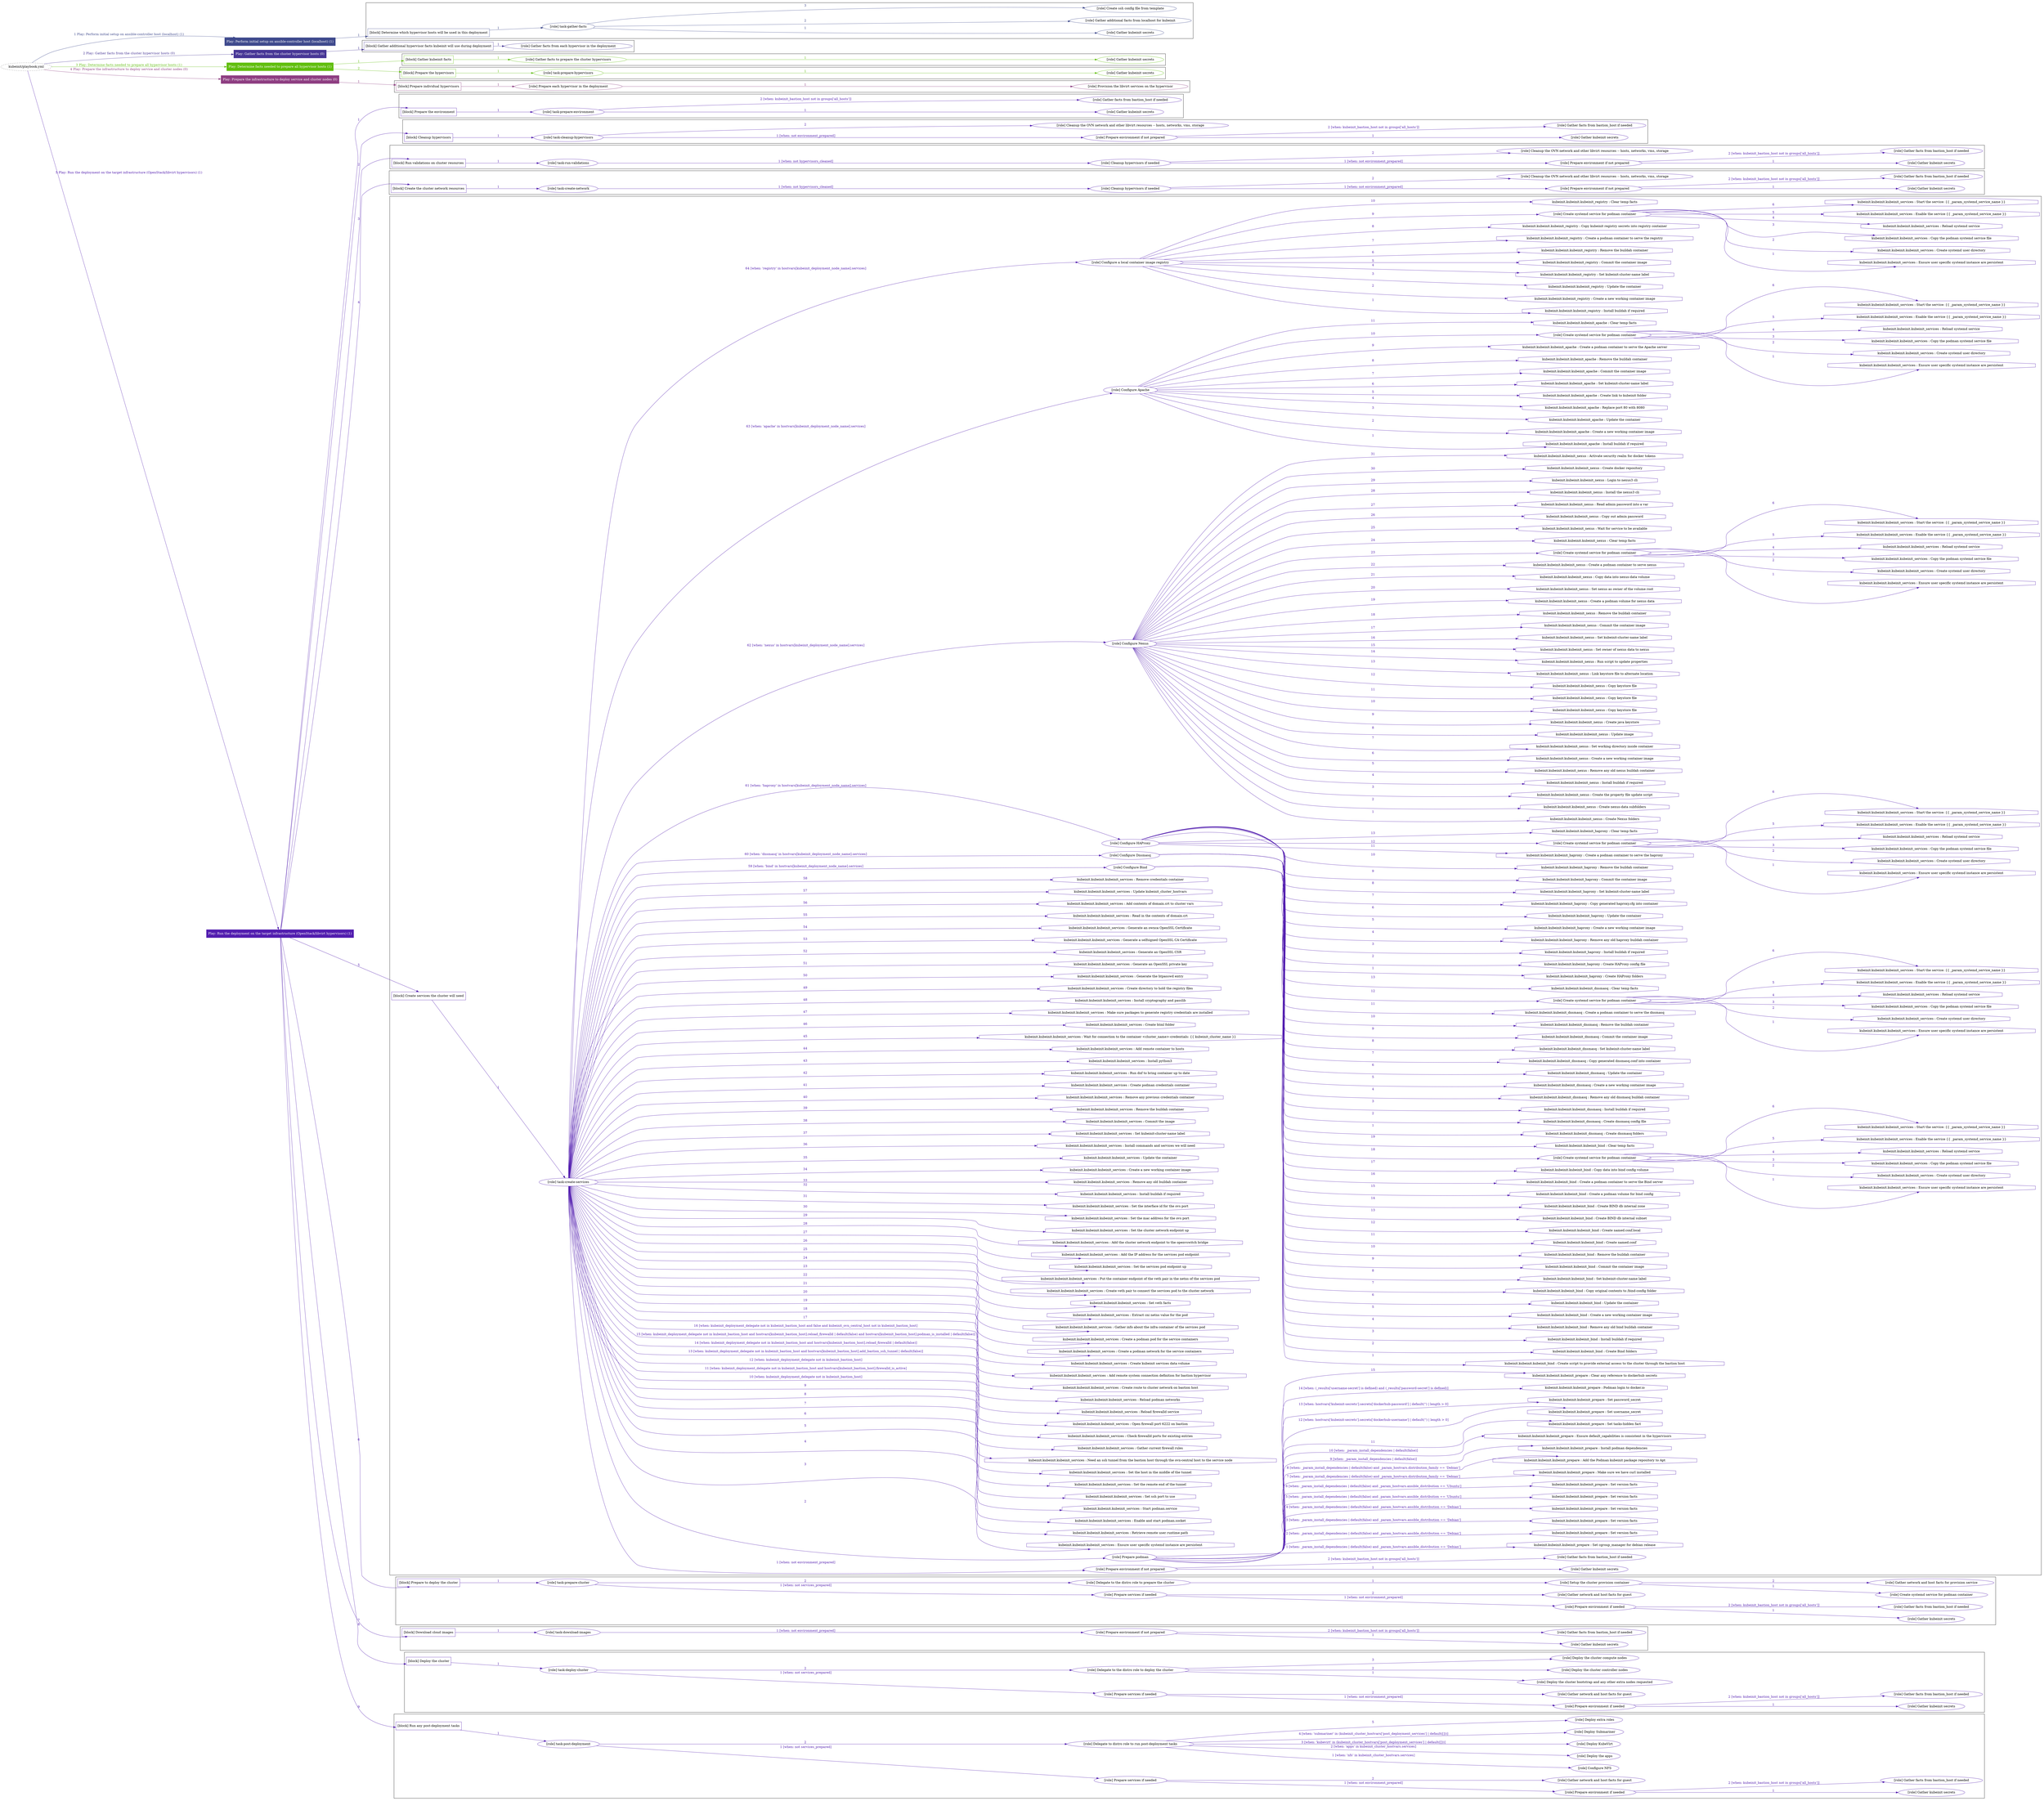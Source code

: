digraph {
	graph [concentrate=true ordering=in rankdir=LR ratio=fill]
	edge [esep=5 sep=10]
	"kubeinit/playbook.yml" [URL="/home/runner/work/kubeinit/kubeinit/kubeinit/playbook.yml" id=playbook_ad5e8194 style=dotted]
	"kubeinit/playbook.yml" -> play_a3548044 [label="1 Play: Perform initial setup on ansible-controller host (localhost) (1)" color="#3f4a8d" fontcolor="#3f4a8d" id=edge_play_a3548044 labeltooltip="1 Play: Perform initial setup on ansible-controller host (localhost) (1)" tooltip="1 Play: Perform initial setup on ansible-controller host (localhost) (1)"]
	subgraph "Play: Perform initial setup on ansible-controller host (localhost) (1)" {
		play_a3548044 [label="Play: Perform initial setup on ansible-controller host (localhost) (1)" URL="/home/runner/work/kubeinit/kubeinit/kubeinit/playbook.yml" color="#3f4a8d" fontcolor="#ffffff" id=play_a3548044 shape=box style=filled tooltip=localhost]
		play_a3548044 -> block_214a1be5 [label=1 color="#3f4a8d" fontcolor="#3f4a8d" id=edge_block_214a1be5 labeltooltip=1 tooltip=1]
		subgraph cluster_block_214a1be5 {
			block_214a1be5 [label="[block] Determine which hypervisor hosts will be used in this deployment" URL="/home/runner/work/kubeinit/kubeinit/kubeinit/playbook.yml" color="#3f4a8d" id=block_214a1be5 labeltooltip="Determine which hypervisor hosts will be used in this deployment" shape=box tooltip="Determine which hypervisor hosts will be used in this deployment"]
			block_214a1be5 -> role_c3320533 [label="1 " color="#3f4a8d" fontcolor="#3f4a8d" id=edge_role_c3320533 labeltooltip="1 " tooltip="1 "]
			subgraph "task-gather-facts" {
				role_c3320533 [label="[role] task-gather-facts" URL="/home/runner/work/kubeinit/kubeinit/kubeinit/playbook.yml" color="#3f4a8d" id=role_c3320533 tooltip="task-gather-facts"]
				role_c3320533 -> role_1782e340 [label="1 " color="#3f4a8d" fontcolor="#3f4a8d" id=edge_role_1782e340 labeltooltip="1 " tooltip="1 "]
				subgraph "Gather kubeinit secrets" {
					role_1782e340 [label="[role] Gather kubeinit secrets" URL="/home/runner/.ansible/collections/ansible_collections/kubeinit/kubeinit/roles/kubeinit_prepare/tasks/build_hypervisors_group.yml" color="#3f4a8d" id=role_1782e340 tooltip="Gather kubeinit secrets"]
				}
				role_c3320533 -> role_186599aa [label="2 " color="#3f4a8d" fontcolor="#3f4a8d" id=edge_role_186599aa labeltooltip="2 " tooltip="2 "]
				subgraph "Gather additional facts from localhost for kubeinit" {
					role_186599aa [label="[role] Gather additional facts from localhost for kubeinit" URL="/home/runner/.ansible/collections/ansible_collections/kubeinit/kubeinit/roles/kubeinit_prepare/tasks/build_hypervisors_group.yml" color="#3f4a8d" id=role_186599aa tooltip="Gather additional facts from localhost for kubeinit"]
				}
				role_c3320533 -> role_6fba5653 [label="3 " color="#3f4a8d" fontcolor="#3f4a8d" id=edge_role_6fba5653 labeltooltip="3 " tooltip="3 "]
				subgraph "Create ssh config file from template" {
					role_6fba5653 [label="[role] Create ssh config file from template" URL="/home/runner/.ansible/collections/ansible_collections/kubeinit/kubeinit/roles/kubeinit_prepare/tasks/build_hypervisors_group.yml" color="#3f4a8d" id=role_6fba5653 tooltip="Create ssh config file from template"]
				}
			}
		}
	}
	"kubeinit/playbook.yml" -> play_41f4a477 [label="2 Play: Gather facts from the cluster hypervisor hosts (0)" color="#473696" fontcolor="#473696" id=edge_play_41f4a477 labeltooltip="2 Play: Gather facts from the cluster hypervisor hosts (0)" tooltip="2 Play: Gather facts from the cluster hypervisor hosts (0)"]
	subgraph "Play: Gather facts from the cluster hypervisor hosts (0)" {
		play_41f4a477 [label="Play: Gather facts from the cluster hypervisor hosts (0)" URL="/home/runner/work/kubeinit/kubeinit/kubeinit/playbook.yml" color="#473696" fontcolor="#ffffff" id=play_41f4a477 shape=box style=filled tooltip="Play: Gather facts from the cluster hypervisor hosts (0)"]
		play_41f4a477 -> block_ccfbd64d [label=1 color="#473696" fontcolor="#473696" id=edge_block_ccfbd64d labeltooltip=1 tooltip=1]
		subgraph cluster_block_ccfbd64d {
			block_ccfbd64d [label="[block] Gather additional hypervisor facts kubeinit will use during deployment" URL="/home/runner/work/kubeinit/kubeinit/kubeinit/playbook.yml" color="#473696" id=block_ccfbd64d labeltooltip="Gather additional hypervisor facts kubeinit will use during deployment" shape=box tooltip="Gather additional hypervisor facts kubeinit will use during deployment"]
			block_ccfbd64d -> role_c42aa487 [label="1 " color="#473696" fontcolor="#473696" id=edge_role_c42aa487 labeltooltip="1 " tooltip="1 "]
			subgraph "Gather facts from each hypervisor in the deployment" {
				role_c42aa487 [label="[role] Gather facts from each hypervisor in the deployment" URL="/home/runner/work/kubeinit/kubeinit/kubeinit/playbook.yml" color="#473696" id=role_c42aa487 tooltip="Gather facts from each hypervisor in the deployment"]
			}
		}
	}
	"kubeinit/playbook.yml" -> play_8f511e50 [label="3 Play: Determine facts needed to prepare all hypervisor hosts (1)" color="#61be0e" fontcolor="#61be0e" id=edge_play_8f511e50 labeltooltip="3 Play: Determine facts needed to prepare all hypervisor hosts (1)" tooltip="3 Play: Determine facts needed to prepare all hypervisor hosts (1)"]
	subgraph "Play: Determine facts needed to prepare all hypervisor hosts (1)" {
		play_8f511e50 [label="Play: Determine facts needed to prepare all hypervisor hosts (1)" URL="/home/runner/work/kubeinit/kubeinit/kubeinit/playbook.yml" color="#61be0e" fontcolor="#ffffff" id=play_8f511e50 shape=box style=filled tooltip=localhost]
		play_8f511e50 -> block_0af5ce5d [label=1 color="#61be0e" fontcolor="#61be0e" id=edge_block_0af5ce5d labeltooltip=1 tooltip=1]
		subgraph cluster_block_0af5ce5d {
			block_0af5ce5d [label="[block] Gather kubeinit facts" URL="/home/runner/work/kubeinit/kubeinit/kubeinit/playbook.yml" color="#61be0e" id=block_0af5ce5d labeltooltip="Gather kubeinit facts" shape=box tooltip="Gather kubeinit facts"]
			block_0af5ce5d -> role_ae1cf609 [label="1 " color="#61be0e" fontcolor="#61be0e" id=edge_role_ae1cf609 labeltooltip="1 " tooltip="1 "]
			subgraph "Gather facts to prepare the cluster hypervisors" {
				role_ae1cf609 [label="[role] Gather facts to prepare the cluster hypervisors" URL="/home/runner/work/kubeinit/kubeinit/kubeinit/playbook.yml" color="#61be0e" id=role_ae1cf609 tooltip="Gather facts to prepare the cluster hypervisors"]
				role_ae1cf609 -> role_7eff4379 [label="1 " color="#61be0e" fontcolor="#61be0e" id=edge_role_7eff4379 labeltooltip="1 " tooltip="1 "]
				subgraph "Gather kubeinit secrets" {
					role_7eff4379 [label="[role] Gather kubeinit secrets" URL="/home/runner/.ansible/collections/ansible_collections/kubeinit/kubeinit/roles/kubeinit_prepare/tasks/gather_kubeinit_facts.yml" color="#61be0e" id=role_7eff4379 tooltip="Gather kubeinit secrets"]
				}
			}
		}
		play_8f511e50 -> block_387943a5 [label=2 color="#61be0e" fontcolor="#61be0e" id=edge_block_387943a5 labeltooltip=2 tooltip=2]
		subgraph cluster_block_387943a5 {
			block_387943a5 [label="[block] Prepare the hypervisors" URL="/home/runner/work/kubeinit/kubeinit/kubeinit/playbook.yml" color="#61be0e" id=block_387943a5 labeltooltip="Prepare the hypervisors" shape=box tooltip="Prepare the hypervisors"]
			block_387943a5 -> role_f83dcbfd [label="1 " color="#61be0e" fontcolor="#61be0e" id=edge_role_f83dcbfd labeltooltip="1 " tooltip="1 "]
			subgraph "task-prepare-hypervisors" {
				role_f83dcbfd [label="[role] task-prepare-hypervisors" URL="/home/runner/work/kubeinit/kubeinit/kubeinit/playbook.yml" color="#61be0e" id=role_f83dcbfd tooltip="task-prepare-hypervisors"]
				role_f83dcbfd -> role_ab1574d3 [label="1 " color="#61be0e" fontcolor="#61be0e" id=edge_role_ab1574d3 labeltooltip="1 " tooltip="1 "]
				subgraph "Gather kubeinit secrets" {
					role_ab1574d3 [label="[role] Gather kubeinit secrets" URL="/home/runner/.ansible/collections/ansible_collections/kubeinit/kubeinit/roles/kubeinit_prepare/tasks/gather_kubeinit_facts.yml" color="#61be0e" id=role_ab1574d3 tooltip="Gather kubeinit secrets"]
				}
			}
		}
	}
	"kubeinit/playbook.yml" -> play_f3d6da3c [label="4 Play: Prepare the infrastructure to deploy service and cluster nodes (0)" color="#8e3e82" fontcolor="#8e3e82" id=edge_play_f3d6da3c labeltooltip="4 Play: Prepare the infrastructure to deploy service and cluster nodes (0)" tooltip="4 Play: Prepare the infrastructure to deploy service and cluster nodes (0)"]
	subgraph "Play: Prepare the infrastructure to deploy service and cluster nodes (0)" {
		play_f3d6da3c [label="Play: Prepare the infrastructure to deploy service and cluster nodes (0)" URL="/home/runner/work/kubeinit/kubeinit/kubeinit/playbook.yml" color="#8e3e82" fontcolor="#ffffff" id=play_f3d6da3c shape=box style=filled tooltip="Play: Prepare the infrastructure to deploy service and cluster nodes (0)"]
		play_f3d6da3c -> block_8e89a9c8 [label=1 color="#8e3e82" fontcolor="#8e3e82" id=edge_block_8e89a9c8 labeltooltip=1 tooltip=1]
		subgraph cluster_block_8e89a9c8 {
			block_8e89a9c8 [label="[block] Prepare individual hypervisors" URL="/home/runner/work/kubeinit/kubeinit/kubeinit/playbook.yml" color="#8e3e82" id=block_8e89a9c8 labeltooltip="Prepare individual hypervisors" shape=box tooltip="Prepare individual hypervisors"]
			block_8e89a9c8 -> role_116c677e [label="1 " color="#8e3e82" fontcolor="#8e3e82" id=edge_role_116c677e labeltooltip="1 " tooltip="1 "]
			subgraph "Prepare each hypervisor in the deployment" {
				role_116c677e [label="[role] Prepare each hypervisor in the deployment" URL="/home/runner/work/kubeinit/kubeinit/kubeinit/playbook.yml" color="#8e3e82" id=role_116c677e tooltip="Prepare each hypervisor in the deployment"]
				role_116c677e -> role_4012dda1 [label="1 " color="#8e3e82" fontcolor="#8e3e82" id=edge_role_4012dda1 labeltooltip="1 " tooltip="1 "]
				subgraph "Provision the libvirt services on the hypervisor" {
					role_4012dda1 [label="[role] Provision the libvirt services on the hypervisor" URL="/home/runner/.ansible/collections/ansible_collections/kubeinit/kubeinit/roles/kubeinit_prepare/tasks/prepare_hypervisor.yml" color="#8e3e82" id=role_4012dda1 tooltip="Provision the libvirt services on the hypervisor"]
				}
			}
		}
	}
	"kubeinit/playbook.yml" -> play_217d7d60 [label="5 Play: Run the deployment on the target infrastructure (OpenStack/libvirt hypervisors) (1)" color="#521daf" fontcolor="#521daf" id=edge_play_217d7d60 labeltooltip="5 Play: Run the deployment on the target infrastructure (OpenStack/libvirt hypervisors) (1)" tooltip="5 Play: Run the deployment on the target infrastructure (OpenStack/libvirt hypervisors) (1)"]
	subgraph "Play: Run the deployment on the target infrastructure (OpenStack/libvirt hypervisors) (1)" {
		play_217d7d60 [label="Play: Run the deployment on the target infrastructure (OpenStack/libvirt hypervisors) (1)" URL="/home/runner/work/kubeinit/kubeinit/kubeinit/playbook.yml" color="#521daf" fontcolor="#ffffff" id=play_217d7d60 shape=box style=filled tooltip=localhost]
		play_217d7d60 -> block_c803fcc0 [label=1 color="#521daf" fontcolor="#521daf" id=edge_block_c803fcc0 labeltooltip=1 tooltip=1]
		subgraph cluster_block_c803fcc0 {
			block_c803fcc0 [label="[block] Prepare the environment" URL="/home/runner/work/kubeinit/kubeinit/kubeinit/playbook.yml" color="#521daf" id=block_c803fcc0 labeltooltip="Prepare the environment" shape=box tooltip="Prepare the environment"]
			block_c803fcc0 -> role_9774f55a [label="1 " color="#521daf" fontcolor="#521daf" id=edge_role_9774f55a labeltooltip="1 " tooltip="1 "]
			subgraph "task-prepare-environment" {
				role_9774f55a [label="[role] task-prepare-environment" URL="/home/runner/work/kubeinit/kubeinit/kubeinit/playbook.yml" color="#521daf" id=role_9774f55a tooltip="task-prepare-environment"]
				role_9774f55a -> role_c8501300 [label="1 " color="#521daf" fontcolor="#521daf" id=edge_role_c8501300 labeltooltip="1 " tooltip="1 "]
				subgraph "Gather kubeinit secrets" {
					role_c8501300 [label="[role] Gather kubeinit secrets" URL="/home/runner/.ansible/collections/ansible_collections/kubeinit/kubeinit/roles/kubeinit_prepare/tasks/gather_kubeinit_facts.yml" color="#521daf" id=role_c8501300 tooltip="Gather kubeinit secrets"]
				}
				role_9774f55a -> role_ab22010c [label="2 [when: kubeinit_bastion_host not in groups['all_hosts']]" color="#521daf" fontcolor="#521daf" id=edge_role_ab22010c labeltooltip="2 [when: kubeinit_bastion_host not in groups['all_hosts']]" tooltip="2 [when: kubeinit_bastion_host not in groups['all_hosts']]"]
				subgraph "Gather facts from bastion_host if needed" {
					role_ab22010c [label="[role] Gather facts from bastion_host if needed" URL="/home/runner/.ansible/collections/ansible_collections/kubeinit/kubeinit/roles/kubeinit_prepare/tasks/main.yml" color="#521daf" id=role_ab22010c tooltip="Gather facts from bastion_host if needed"]
				}
			}
		}
		play_217d7d60 -> block_cc1cc9c4 [label=2 color="#521daf" fontcolor="#521daf" id=edge_block_cc1cc9c4 labeltooltip=2 tooltip=2]
		subgraph cluster_block_cc1cc9c4 {
			block_cc1cc9c4 [label="[block] Cleanup hypervisors" URL="/home/runner/work/kubeinit/kubeinit/kubeinit/playbook.yml" color="#521daf" id=block_cc1cc9c4 labeltooltip="Cleanup hypervisors" shape=box tooltip="Cleanup hypervisors"]
			block_cc1cc9c4 -> role_012080a3 [label="1 " color="#521daf" fontcolor="#521daf" id=edge_role_012080a3 labeltooltip="1 " tooltip="1 "]
			subgraph "task-cleanup-hypervisors" {
				role_012080a3 [label="[role] task-cleanup-hypervisors" URL="/home/runner/work/kubeinit/kubeinit/kubeinit/playbook.yml" color="#521daf" id=role_012080a3 tooltip="task-cleanup-hypervisors"]
				role_012080a3 -> role_70327832 [label="1 [when: not environment_prepared]" color="#521daf" fontcolor="#521daf" id=edge_role_70327832 labeltooltip="1 [when: not environment_prepared]" tooltip="1 [when: not environment_prepared]"]
				subgraph "Prepare environment if not prepared" {
					role_70327832 [label="[role] Prepare environment if not prepared" URL="/home/runner/.ansible/collections/ansible_collections/kubeinit/kubeinit/roles/kubeinit_libvirt/tasks/cleanup_hypervisors.yml" color="#521daf" id=role_70327832 tooltip="Prepare environment if not prepared"]
					role_70327832 -> role_97338346 [label="1 " color="#521daf" fontcolor="#521daf" id=edge_role_97338346 labeltooltip="1 " tooltip="1 "]
					subgraph "Gather kubeinit secrets" {
						role_97338346 [label="[role] Gather kubeinit secrets" URL="/home/runner/.ansible/collections/ansible_collections/kubeinit/kubeinit/roles/kubeinit_prepare/tasks/gather_kubeinit_facts.yml" color="#521daf" id=role_97338346 tooltip="Gather kubeinit secrets"]
					}
					role_70327832 -> role_cb721516 [label="2 [when: kubeinit_bastion_host not in groups['all_hosts']]" color="#521daf" fontcolor="#521daf" id=edge_role_cb721516 labeltooltip="2 [when: kubeinit_bastion_host not in groups['all_hosts']]" tooltip="2 [when: kubeinit_bastion_host not in groups['all_hosts']]"]
					subgraph "Gather facts from bastion_host if needed" {
						role_cb721516 [label="[role] Gather facts from bastion_host if needed" URL="/home/runner/.ansible/collections/ansible_collections/kubeinit/kubeinit/roles/kubeinit_prepare/tasks/main.yml" color="#521daf" id=role_cb721516 tooltip="Gather facts from bastion_host if needed"]
					}
				}
				role_012080a3 -> role_45ac7de4 [label="2 " color="#521daf" fontcolor="#521daf" id=edge_role_45ac7de4 labeltooltip="2 " tooltip="2 "]
				subgraph "Cleanup the OVN network and other libvirt resources -- hosts, networks, vms, storage" {
					role_45ac7de4 [label="[role] Cleanup the OVN network and other libvirt resources -- hosts, networks, vms, storage" URL="/home/runner/.ansible/collections/ansible_collections/kubeinit/kubeinit/roles/kubeinit_libvirt/tasks/cleanup_hypervisors.yml" color="#521daf" id=role_45ac7de4 tooltip="Cleanup the OVN network and other libvirt resources -- hosts, networks, vms, storage"]
				}
			}
		}
		play_217d7d60 -> block_cfa8b360 [label=3 color="#521daf" fontcolor="#521daf" id=edge_block_cfa8b360 labeltooltip=3 tooltip=3]
		subgraph cluster_block_cfa8b360 {
			block_cfa8b360 [label="[block] Run validations on cluster resources" URL="/home/runner/work/kubeinit/kubeinit/kubeinit/playbook.yml" color="#521daf" id=block_cfa8b360 labeltooltip="Run validations on cluster resources" shape=box tooltip="Run validations on cluster resources"]
			block_cfa8b360 -> role_c14149ad [label="1 " color="#521daf" fontcolor="#521daf" id=edge_role_c14149ad labeltooltip="1 " tooltip="1 "]
			subgraph "task-run-validations" {
				role_c14149ad [label="[role] task-run-validations" URL="/home/runner/work/kubeinit/kubeinit/kubeinit/playbook.yml" color="#521daf" id=role_c14149ad tooltip="task-run-validations"]
				role_c14149ad -> role_bae97e16 [label="1 [when: not hypervisors_cleaned]" color="#521daf" fontcolor="#521daf" id=edge_role_bae97e16 labeltooltip="1 [when: not hypervisors_cleaned]" tooltip="1 [when: not hypervisors_cleaned]"]
				subgraph "Cleanup hypervisors if needed" {
					role_bae97e16 [label="[role] Cleanup hypervisors if needed" URL="/home/runner/.ansible/collections/ansible_collections/kubeinit/kubeinit/roles/kubeinit_validations/tasks/main.yml" color="#521daf" id=role_bae97e16 tooltip="Cleanup hypervisors if needed"]
					role_bae97e16 -> role_88ac637f [label="1 [when: not environment_prepared]" color="#521daf" fontcolor="#521daf" id=edge_role_88ac637f labeltooltip="1 [when: not environment_prepared]" tooltip="1 [when: not environment_prepared]"]
					subgraph "Prepare environment if not prepared" {
						role_88ac637f [label="[role] Prepare environment if not prepared" URL="/home/runner/.ansible/collections/ansible_collections/kubeinit/kubeinit/roles/kubeinit_libvirt/tasks/cleanup_hypervisors.yml" color="#521daf" id=role_88ac637f tooltip="Prepare environment if not prepared"]
						role_88ac637f -> role_5aece32f [label="1 " color="#521daf" fontcolor="#521daf" id=edge_role_5aece32f labeltooltip="1 " tooltip="1 "]
						subgraph "Gather kubeinit secrets" {
							role_5aece32f [label="[role] Gather kubeinit secrets" URL="/home/runner/.ansible/collections/ansible_collections/kubeinit/kubeinit/roles/kubeinit_prepare/tasks/gather_kubeinit_facts.yml" color="#521daf" id=role_5aece32f tooltip="Gather kubeinit secrets"]
						}
						role_88ac637f -> role_8fa812b6 [label="2 [when: kubeinit_bastion_host not in groups['all_hosts']]" color="#521daf" fontcolor="#521daf" id=edge_role_8fa812b6 labeltooltip="2 [when: kubeinit_bastion_host not in groups['all_hosts']]" tooltip="2 [when: kubeinit_bastion_host not in groups['all_hosts']]"]
						subgraph "Gather facts from bastion_host if needed" {
							role_8fa812b6 [label="[role] Gather facts from bastion_host if needed" URL="/home/runner/.ansible/collections/ansible_collections/kubeinit/kubeinit/roles/kubeinit_prepare/tasks/main.yml" color="#521daf" id=role_8fa812b6 tooltip="Gather facts from bastion_host if needed"]
						}
					}
					role_bae97e16 -> role_b2a4dfe7 [label="2 " color="#521daf" fontcolor="#521daf" id=edge_role_b2a4dfe7 labeltooltip="2 " tooltip="2 "]
					subgraph "Cleanup the OVN network and other libvirt resources -- hosts, networks, vms, storage" {
						role_b2a4dfe7 [label="[role] Cleanup the OVN network and other libvirt resources -- hosts, networks, vms, storage" URL="/home/runner/.ansible/collections/ansible_collections/kubeinit/kubeinit/roles/kubeinit_libvirt/tasks/cleanup_hypervisors.yml" color="#521daf" id=role_b2a4dfe7 tooltip="Cleanup the OVN network and other libvirt resources -- hosts, networks, vms, storage"]
					}
				}
			}
		}
		play_217d7d60 -> block_f9dd0e95 [label=4 color="#521daf" fontcolor="#521daf" id=edge_block_f9dd0e95 labeltooltip=4 tooltip=4]
		subgraph cluster_block_f9dd0e95 {
			block_f9dd0e95 [label="[block] Create the cluster network resources" URL="/home/runner/work/kubeinit/kubeinit/kubeinit/playbook.yml" color="#521daf" id=block_f9dd0e95 labeltooltip="Create the cluster network resources" shape=box tooltip="Create the cluster network resources"]
			block_f9dd0e95 -> role_70536656 [label="1 " color="#521daf" fontcolor="#521daf" id=edge_role_70536656 labeltooltip="1 " tooltip="1 "]
			subgraph "task-create-network" {
				role_70536656 [label="[role] task-create-network" URL="/home/runner/work/kubeinit/kubeinit/kubeinit/playbook.yml" color="#521daf" id=role_70536656 tooltip="task-create-network"]
				role_70536656 -> role_fca8daee [label="1 [when: not hypervisors_cleaned]" color="#521daf" fontcolor="#521daf" id=edge_role_fca8daee labeltooltip="1 [when: not hypervisors_cleaned]" tooltip="1 [when: not hypervisors_cleaned]"]
				subgraph "Cleanup hypervisors if needed" {
					role_fca8daee [label="[role] Cleanup hypervisors if needed" URL="/home/runner/.ansible/collections/ansible_collections/kubeinit/kubeinit/roles/kubeinit_libvirt/tasks/create_network.yml" color="#521daf" id=role_fca8daee tooltip="Cleanup hypervisors if needed"]
					role_fca8daee -> role_afe4d1a8 [label="1 [when: not environment_prepared]" color="#521daf" fontcolor="#521daf" id=edge_role_afe4d1a8 labeltooltip="1 [when: not environment_prepared]" tooltip="1 [when: not environment_prepared]"]
					subgraph "Prepare environment if not prepared" {
						role_afe4d1a8 [label="[role] Prepare environment if not prepared" URL="/home/runner/.ansible/collections/ansible_collections/kubeinit/kubeinit/roles/kubeinit_libvirt/tasks/cleanup_hypervisors.yml" color="#521daf" id=role_afe4d1a8 tooltip="Prepare environment if not prepared"]
						role_afe4d1a8 -> role_f1d72dd6 [label="1 " color="#521daf" fontcolor="#521daf" id=edge_role_f1d72dd6 labeltooltip="1 " tooltip="1 "]
						subgraph "Gather kubeinit secrets" {
							role_f1d72dd6 [label="[role] Gather kubeinit secrets" URL="/home/runner/.ansible/collections/ansible_collections/kubeinit/kubeinit/roles/kubeinit_prepare/tasks/gather_kubeinit_facts.yml" color="#521daf" id=role_f1d72dd6 tooltip="Gather kubeinit secrets"]
						}
						role_afe4d1a8 -> role_2620b037 [label="2 [when: kubeinit_bastion_host not in groups['all_hosts']]" color="#521daf" fontcolor="#521daf" id=edge_role_2620b037 labeltooltip="2 [when: kubeinit_bastion_host not in groups['all_hosts']]" tooltip="2 [when: kubeinit_bastion_host not in groups['all_hosts']]"]
						subgraph "Gather facts from bastion_host if needed" {
							role_2620b037 [label="[role] Gather facts from bastion_host if needed" URL="/home/runner/.ansible/collections/ansible_collections/kubeinit/kubeinit/roles/kubeinit_prepare/tasks/main.yml" color="#521daf" id=role_2620b037 tooltip="Gather facts from bastion_host if needed"]
						}
					}
					role_fca8daee -> role_71dc5fc1 [label="2 " color="#521daf" fontcolor="#521daf" id=edge_role_71dc5fc1 labeltooltip="2 " tooltip="2 "]
					subgraph "Cleanup the OVN network and other libvirt resources -- hosts, networks, vms, storage" {
						role_71dc5fc1 [label="[role] Cleanup the OVN network and other libvirt resources -- hosts, networks, vms, storage" URL="/home/runner/.ansible/collections/ansible_collections/kubeinit/kubeinit/roles/kubeinit_libvirt/tasks/cleanup_hypervisors.yml" color="#521daf" id=role_71dc5fc1 tooltip="Cleanup the OVN network and other libvirt resources -- hosts, networks, vms, storage"]
					}
				}
			}
		}
		play_217d7d60 -> block_5bd04853 [label=5 color="#521daf" fontcolor="#521daf" id=edge_block_5bd04853 labeltooltip=5 tooltip=5]
		subgraph cluster_block_5bd04853 {
			block_5bd04853 [label="[block] Create services the cluster will need" URL="/home/runner/work/kubeinit/kubeinit/kubeinit/playbook.yml" color="#521daf" id=block_5bd04853 labeltooltip="Create services the cluster will need" shape=box tooltip="Create services the cluster will need"]
			block_5bd04853 -> role_9be06ab2 [label="1 " color="#521daf" fontcolor="#521daf" id=edge_role_9be06ab2 labeltooltip="1 " tooltip="1 "]
			subgraph "task-create-services" {
				role_9be06ab2 [label="[role] task-create-services" URL="/home/runner/work/kubeinit/kubeinit/kubeinit/playbook.yml" color="#521daf" id=role_9be06ab2 tooltip="task-create-services"]
				role_9be06ab2 -> role_9c6eb008 [label="1 [when: not environment_prepared]" color="#521daf" fontcolor="#521daf" id=edge_role_9c6eb008 labeltooltip="1 [when: not environment_prepared]" tooltip="1 [when: not environment_prepared]"]
				subgraph "Prepare environment if not prepared" {
					role_9c6eb008 [label="[role] Prepare environment if not prepared" URL="/home/runner/.ansible/collections/ansible_collections/kubeinit/kubeinit/roles/kubeinit_services/tasks/main.yml" color="#521daf" id=role_9c6eb008 tooltip="Prepare environment if not prepared"]
					role_9c6eb008 -> role_2dcf6895 [label="1 " color="#521daf" fontcolor="#521daf" id=edge_role_2dcf6895 labeltooltip="1 " tooltip="1 "]
					subgraph "Gather kubeinit secrets" {
						role_2dcf6895 [label="[role] Gather kubeinit secrets" URL="/home/runner/.ansible/collections/ansible_collections/kubeinit/kubeinit/roles/kubeinit_prepare/tasks/gather_kubeinit_facts.yml" color="#521daf" id=role_2dcf6895 tooltip="Gather kubeinit secrets"]
					}
					role_9c6eb008 -> role_1299b279 [label="2 [when: kubeinit_bastion_host not in groups['all_hosts']]" color="#521daf" fontcolor="#521daf" id=edge_role_1299b279 labeltooltip="2 [when: kubeinit_bastion_host not in groups['all_hosts']]" tooltip="2 [when: kubeinit_bastion_host not in groups['all_hosts']]"]
					subgraph "Gather facts from bastion_host if needed" {
						role_1299b279 [label="[role] Gather facts from bastion_host if needed" URL="/home/runner/.ansible/collections/ansible_collections/kubeinit/kubeinit/roles/kubeinit_prepare/tasks/main.yml" color="#521daf" id=role_1299b279 tooltip="Gather facts from bastion_host if needed"]
					}
				}
				role_9be06ab2 -> role_0af623a3 [label="2 " color="#521daf" fontcolor="#521daf" id=edge_role_0af623a3 labeltooltip="2 " tooltip="2 "]
				subgraph "Prepare podman" {
					role_0af623a3 [label="[role] Prepare podman" URL="/home/runner/.ansible/collections/ansible_collections/kubeinit/kubeinit/roles/kubeinit_services/tasks/00_create_service_pod.yml" color="#521daf" id=role_0af623a3 tooltip="Prepare podman"]
					task_4e2b44be [label="kubeinit.kubeinit.kubeinit_prepare : Set cgroup_manager for debian release" URL="/home/runner/.ansible/collections/ansible_collections/kubeinit/kubeinit/roles/kubeinit_prepare/tasks/prepare_podman.yml" color="#521daf" id=task_4e2b44be shape=octagon tooltip="kubeinit.kubeinit.kubeinit_prepare : Set cgroup_manager for debian release"]
					role_0af623a3 -> task_4e2b44be [label="1 [when: _param_install_dependencies | default(false) and _param_hostvars.ansible_distribution == 'Debian']" color="#521daf" fontcolor="#521daf" id=edge_task_4e2b44be labeltooltip="1 [when: _param_install_dependencies | default(false) and _param_hostvars.ansible_distribution == 'Debian']" tooltip="1 [when: _param_install_dependencies | default(false) and _param_hostvars.ansible_distribution == 'Debian']"]
					task_db913127 [label="kubeinit.kubeinit.kubeinit_prepare : Set version facts" URL="/home/runner/.ansible/collections/ansible_collections/kubeinit/kubeinit/roles/kubeinit_prepare/tasks/prepare_podman.yml" color="#521daf" id=task_db913127 shape=octagon tooltip="kubeinit.kubeinit.kubeinit_prepare : Set version facts"]
					role_0af623a3 -> task_db913127 [label="2 [when: _param_install_dependencies | default(false) and _param_hostvars.ansible_distribution == 'Debian']" color="#521daf" fontcolor="#521daf" id=edge_task_db913127 labeltooltip="2 [when: _param_install_dependencies | default(false) and _param_hostvars.ansible_distribution == 'Debian']" tooltip="2 [when: _param_install_dependencies | default(false) and _param_hostvars.ansible_distribution == 'Debian']"]
					task_22b0bde5 [label="kubeinit.kubeinit.kubeinit_prepare : Set version facts" URL="/home/runner/.ansible/collections/ansible_collections/kubeinit/kubeinit/roles/kubeinit_prepare/tasks/prepare_podman.yml" color="#521daf" id=task_22b0bde5 shape=octagon tooltip="kubeinit.kubeinit.kubeinit_prepare : Set version facts"]
					role_0af623a3 -> task_22b0bde5 [label="3 [when: _param_install_dependencies | default(false) and _param_hostvars.ansible_distribution == 'Debian']" color="#521daf" fontcolor="#521daf" id=edge_task_22b0bde5 labeltooltip="3 [when: _param_install_dependencies | default(false) and _param_hostvars.ansible_distribution == 'Debian']" tooltip="3 [when: _param_install_dependencies | default(false) and _param_hostvars.ansible_distribution == 'Debian']"]
					task_83e4827b [label="kubeinit.kubeinit.kubeinit_prepare : Set version facts" URL="/home/runner/.ansible/collections/ansible_collections/kubeinit/kubeinit/roles/kubeinit_prepare/tasks/prepare_podman.yml" color="#521daf" id=task_83e4827b shape=octagon tooltip="kubeinit.kubeinit.kubeinit_prepare : Set version facts"]
					role_0af623a3 -> task_83e4827b [label="4 [when: _param_install_dependencies | default(false) and _param_hostvars.ansible_distribution == 'Debian']" color="#521daf" fontcolor="#521daf" id=edge_task_83e4827b labeltooltip="4 [when: _param_install_dependencies | default(false) and _param_hostvars.ansible_distribution == 'Debian']" tooltip="4 [when: _param_install_dependencies | default(false) and _param_hostvars.ansible_distribution == 'Debian']"]
					task_5879ba33 [label="kubeinit.kubeinit.kubeinit_prepare : Set version facts" URL="/home/runner/.ansible/collections/ansible_collections/kubeinit/kubeinit/roles/kubeinit_prepare/tasks/prepare_podman.yml" color="#521daf" id=task_5879ba33 shape=octagon tooltip="kubeinit.kubeinit.kubeinit_prepare : Set version facts"]
					role_0af623a3 -> task_5879ba33 [label="5 [when: _param_install_dependencies | default(false) and _param_hostvars.ansible_distribution == 'Ubuntu']" color="#521daf" fontcolor="#521daf" id=edge_task_5879ba33 labeltooltip="5 [when: _param_install_dependencies | default(false) and _param_hostvars.ansible_distribution == 'Ubuntu']" tooltip="5 [when: _param_install_dependencies | default(false) and _param_hostvars.ansible_distribution == 'Ubuntu']"]
					task_06fd8aad [label="kubeinit.kubeinit.kubeinit_prepare : Set version facts" URL="/home/runner/.ansible/collections/ansible_collections/kubeinit/kubeinit/roles/kubeinit_prepare/tasks/prepare_podman.yml" color="#521daf" id=task_06fd8aad shape=octagon tooltip="kubeinit.kubeinit.kubeinit_prepare : Set version facts"]
					role_0af623a3 -> task_06fd8aad [label="6 [when: _param_install_dependencies | default(false) and _param_hostvars.ansible_distribution == 'Ubuntu']" color="#521daf" fontcolor="#521daf" id=edge_task_06fd8aad labeltooltip="6 [when: _param_install_dependencies | default(false) and _param_hostvars.ansible_distribution == 'Ubuntu']" tooltip="6 [when: _param_install_dependencies | default(false) and _param_hostvars.ansible_distribution == 'Ubuntu']"]
					task_41c4cba5 [label="kubeinit.kubeinit.kubeinit_prepare : Make sure we have curl installed" URL="/home/runner/.ansible/collections/ansible_collections/kubeinit/kubeinit/roles/kubeinit_prepare/tasks/prepare_podman.yml" color="#521daf" id=task_41c4cba5 shape=octagon tooltip="kubeinit.kubeinit.kubeinit_prepare : Make sure we have curl installed"]
					role_0af623a3 -> task_41c4cba5 [label="7 [when: _param_install_dependencies | default(false) and _param_hostvars.distribution_family == 'Debian']" color="#521daf" fontcolor="#521daf" id=edge_task_41c4cba5 labeltooltip="7 [when: _param_install_dependencies | default(false) and _param_hostvars.distribution_family == 'Debian']" tooltip="7 [when: _param_install_dependencies | default(false) and _param_hostvars.distribution_family == 'Debian']"]
					task_4d566d6c [label="kubeinit.kubeinit.kubeinit_prepare : Add the Podman kubeinit package repository to Apt" URL="/home/runner/.ansible/collections/ansible_collections/kubeinit/kubeinit/roles/kubeinit_prepare/tasks/prepare_podman.yml" color="#521daf" id=task_4d566d6c shape=octagon tooltip="kubeinit.kubeinit.kubeinit_prepare : Add the Podman kubeinit package repository to Apt"]
					role_0af623a3 -> task_4d566d6c [label="8 [when: _param_install_dependencies | default(false) and _param_hostvars.distribution_family == 'Debian']" color="#521daf" fontcolor="#521daf" id=edge_task_4d566d6c labeltooltip="8 [when: _param_install_dependencies | default(false) and _param_hostvars.distribution_family == 'Debian']" tooltip="8 [when: _param_install_dependencies | default(false) and _param_hostvars.distribution_family == 'Debian']"]
					task_c6ebfad7 [label="kubeinit.kubeinit.kubeinit_prepare : Install podman dependencies" URL="/home/runner/.ansible/collections/ansible_collections/kubeinit/kubeinit/roles/kubeinit_prepare/tasks/prepare_podman.yml" color="#521daf" id=task_c6ebfad7 shape=octagon tooltip="kubeinit.kubeinit.kubeinit_prepare : Install podman dependencies"]
					role_0af623a3 -> task_c6ebfad7 [label="9 [when: _param_install_dependencies | default(false)]" color="#521daf" fontcolor="#521daf" id=edge_task_c6ebfad7 labeltooltip="9 [when: _param_install_dependencies | default(false)]" tooltip="9 [when: _param_install_dependencies | default(false)]"]
					task_09334fc9 [label="kubeinit.kubeinit.kubeinit_prepare : Ensure default_capabilities is consistent in the hypervisors" URL="/home/runner/.ansible/collections/ansible_collections/kubeinit/kubeinit/roles/kubeinit_prepare/tasks/prepare_podman.yml" color="#521daf" id=task_09334fc9 shape=octagon tooltip="kubeinit.kubeinit.kubeinit_prepare : Ensure default_capabilities is consistent in the hypervisors"]
					role_0af623a3 -> task_09334fc9 [label="10 [when: _param_install_dependencies | default(false)]" color="#521daf" fontcolor="#521daf" id=edge_task_09334fc9 labeltooltip="10 [when: _param_install_dependencies | default(false)]" tooltip="10 [when: _param_install_dependencies | default(false)]"]
					task_08fc03c1 [label="kubeinit.kubeinit.kubeinit_prepare : Set tasks-hidden fact" URL="/home/runner/.ansible/collections/ansible_collections/kubeinit/kubeinit/roles/kubeinit_prepare/tasks/prepare_podman.yml" color="#521daf" id=task_08fc03c1 shape=octagon tooltip="kubeinit.kubeinit.kubeinit_prepare : Set tasks-hidden fact"]
					role_0af623a3 -> task_08fc03c1 [label="11 " color="#521daf" fontcolor="#521daf" id=edge_task_08fc03c1 labeltooltip="11 " tooltip="11 "]
					task_8e4e61ea [label="kubeinit.kubeinit.kubeinit_prepare : Set username_secret" URL="/home/runner/.ansible/collections/ansible_collections/kubeinit/kubeinit/roles/kubeinit_prepare/tasks/prepare_podman.yml" color="#521daf" id=task_8e4e61ea shape=octagon tooltip="kubeinit.kubeinit.kubeinit_prepare : Set username_secret"]
					role_0af623a3 -> task_8e4e61ea [label="12 [when: hostvars['kubeinit-secrets'].secrets['dockerhub-username'] | default('') | length > 0]" color="#521daf" fontcolor="#521daf" id=edge_task_8e4e61ea labeltooltip="12 [when: hostvars['kubeinit-secrets'].secrets['dockerhub-username'] | default('') | length > 0]" tooltip="12 [when: hostvars['kubeinit-secrets'].secrets['dockerhub-username'] | default('') | length > 0]"]
					task_61dff5cf [label="kubeinit.kubeinit.kubeinit_prepare : Set password_secret" URL="/home/runner/.ansible/collections/ansible_collections/kubeinit/kubeinit/roles/kubeinit_prepare/tasks/prepare_podman.yml" color="#521daf" id=task_61dff5cf shape=octagon tooltip="kubeinit.kubeinit.kubeinit_prepare : Set password_secret"]
					role_0af623a3 -> task_61dff5cf [label="13 [when: hostvars['kubeinit-secrets'].secrets['dockerhub-password'] | default('') | length > 0]" color="#521daf" fontcolor="#521daf" id=edge_task_61dff5cf labeltooltip="13 [when: hostvars['kubeinit-secrets'].secrets['dockerhub-password'] | default('') | length > 0]" tooltip="13 [when: hostvars['kubeinit-secrets'].secrets['dockerhub-password'] | default('') | length > 0]"]
					task_7f3f02c9 [label="kubeinit.kubeinit.kubeinit_prepare : Podman login to docker.io" URL="/home/runner/.ansible/collections/ansible_collections/kubeinit/kubeinit/roles/kubeinit_prepare/tasks/prepare_podman.yml" color="#521daf" id=task_7f3f02c9 shape=octagon tooltip="kubeinit.kubeinit.kubeinit_prepare : Podman login to docker.io"]
					role_0af623a3 -> task_7f3f02c9 [label="14 [when: (_results['username-secret'] is defined) and (_results['password-secret'] is defined)]" color="#521daf" fontcolor="#521daf" id=edge_task_7f3f02c9 labeltooltip="14 [when: (_results['username-secret'] is defined) and (_results['password-secret'] is defined)]" tooltip="14 [when: (_results['username-secret'] is defined) and (_results['password-secret'] is defined)]"]
					task_b7d54a51 [label="kubeinit.kubeinit.kubeinit_prepare : Clear any reference to dockerhub secrets" URL="/home/runner/.ansible/collections/ansible_collections/kubeinit/kubeinit/roles/kubeinit_prepare/tasks/prepare_podman.yml" color="#521daf" id=task_b7d54a51 shape=octagon tooltip="kubeinit.kubeinit.kubeinit_prepare : Clear any reference to dockerhub secrets"]
					role_0af623a3 -> task_b7d54a51 [label="15 " color="#521daf" fontcolor="#521daf" id=edge_task_b7d54a51 labeltooltip="15 " tooltip="15 "]
				}
				task_7ed787ed [label="kubeinit.kubeinit.kubeinit_services : Ensure user specific systemd instance are persistent" URL="/home/runner/.ansible/collections/ansible_collections/kubeinit/kubeinit/roles/kubeinit_services/tasks/00_create_service_pod.yml" color="#521daf" id=task_7ed787ed shape=octagon tooltip="kubeinit.kubeinit.kubeinit_services : Ensure user specific systemd instance are persistent"]
				role_9be06ab2 -> task_7ed787ed [label="3 " color="#521daf" fontcolor="#521daf" id=edge_task_7ed787ed labeltooltip="3 " tooltip="3 "]
				task_e0f559ac [label="kubeinit.kubeinit.kubeinit_services : Retrieve remote user runtime path" URL="/home/runner/.ansible/collections/ansible_collections/kubeinit/kubeinit/roles/kubeinit_services/tasks/00_create_service_pod.yml" color="#521daf" id=task_e0f559ac shape=octagon tooltip="kubeinit.kubeinit.kubeinit_services : Retrieve remote user runtime path"]
				role_9be06ab2 -> task_e0f559ac [label="4 " color="#521daf" fontcolor="#521daf" id=edge_task_e0f559ac labeltooltip="4 " tooltip="4 "]
				task_a868f51f [label="kubeinit.kubeinit.kubeinit_services : Enable and start podman.socket" URL="/home/runner/.ansible/collections/ansible_collections/kubeinit/kubeinit/roles/kubeinit_services/tasks/00_create_service_pod.yml" color="#521daf" id=task_a868f51f shape=octagon tooltip="kubeinit.kubeinit.kubeinit_services : Enable and start podman.socket"]
				role_9be06ab2 -> task_a868f51f [label="5 " color="#521daf" fontcolor="#521daf" id=edge_task_a868f51f labeltooltip="5 " tooltip="5 "]
				task_c57cf0e8 [label="kubeinit.kubeinit.kubeinit_services : Start podman.service" URL="/home/runner/.ansible/collections/ansible_collections/kubeinit/kubeinit/roles/kubeinit_services/tasks/00_create_service_pod.yml" color="#521daf" id=task_c57cf0e8 shape=octagon tooltip="kubeinit.kubeinit.kubeinit_services : Start podman.service"]
				role_9be06ab2 -> task_c57cf0e8 [label="6 " color="#521daf" fontcolor="#521daf" id=edge_task_c57cf0e8 labeltooltip="6 " tooltip="6 "]
				task_35e657a2 [label="kubeinit.kubeinit.kubeinit_services : Set ssh port to use" URL="/home/runner/.ansible/collections/ansible_collections/kubeinit/kubeinit/roles/kubeinit_services/tasks/00_create_service_pod.yml" color="#521daf" id=task_35e657a2 shape=octagon tooltip="kubeinit.kubeinit.kubeinit_services : Set ssh port to use"]
				role_9be06ab2 -> task_35e657a2 [label="7 " color="#521daf" fontcolor="#521daf" id=edge_task_35e657a2 labeltooltip="7 " tooltip="7 "]
				task_bb1297e2 [label="kubeinit.kubeinit.kubeinit_services : Set the remote end of the tunnel" URL="/home/runner/.ansible/collections/ansible_collections/kubeinit/kubeinit/roles/kubeinit_services/tasks/00_create_service_pod.yml" color="#521daf" id=task_bb1297e2 shape=octagon tooltip="kubeinit.kubeinit.kubeinit_services : Set the remote end of the tunnel"]
				role_9be06ab2 -> task_bb1297e2 [label="8 " color="#521daf" fontcolor="#521daf" id=edge_task_bb1297e2 labeltooltip="8 " tooltip="8 "]
				task_a11b9eda [label="kubeinit.kubeinit.kubeinit_services : Set the host in the middle of the tunnel" URL="/home/runner/.ansible/collections/ansible_collections/kubeinit/kubeinit/roles/kubeinit_services/tasks/00_create_service_pod.yml" color="#521daf" id=task_a11b9eda shape=octagon tooltip="kubeinit.kubeinit.kubeinit_services : Set the host in the middle of the tunnel"]
				role_9be06ab2 -> task_a11b9eda [label="9 " color="#521daf" fontcolor="#521daf" id=edge_task_a11b9eda labeltooltip="9 " tooltip="9 "]
				task_0c2a3c4d [label="kubeinit.kubeinit.kubeinit_services : Need an ssh tunnel from the bastion host through the ovn-central host to the service node" URL="/home/runner/.ansible/collections/ansible_collections/kubeinit/kubeinit/roles/kubeinit_services/tasks/00_create_service_pod.yml" color="#521daf" id=task_0c2a3c4d shape=octagon tooltip="kubeinit.kubeinit.kubeinit_services : Need an ssh tunnel from the bastion host through the ovn-central host to the service node"]
				role_9be06ab2 -> task_0c2a3c4d [label="10 [when: kubeinit_deployment_delegate not in kubeinit_bastion_host]" color="#521daf" fontcolor="#521daf" id=edge_task_0c2a3c4d labeltooltip="10 [when: kubeinit_deployment_delegate not in kubeinit_bastion_host]" tooltip="10 [when: kubeinit_deployment_delegate not in kubeinit_bastion_host]"]
				task_0ca5413b [label="kubeinit.kubeinit.kubeinit_services : Gather current firewall rules" URL="/home/runner/.ansible/collections/ansible_collections/kubeinit/kubeinit/roles/kubeinit_services/tasks/00_create_service_pod.yml" color="#521daf" id=task_0ca5413b shape=octagon tooltip="kubeinit.kubeinit.kubeinit_services : Gather current firewall rules"]
				role_9be06ab2 -> task_0ca5413b [label="11 [when: kubeinit_deployment_delegate not in kubeinit_bastion_host and hostvars[kubeinit_bastion_host].firewalld_is_active]" color="#521daf" fontcolor="#521daf" id=edge_task_0ca5413b labeltooltip="11 [when: kubeinit_deployment_delegate not in kubeinit_bastion_host and hostvars[kubeinit_bastion_host].firewalld_is_active]" tooltip="11 [when: kubeinit_deployment_delegate not in kubeinit_bastion_host and hostvars[kubeinit_bastion_host].firewalld_is_active]"]
				task_cc9c3c44 [label="kubeinit.kubeinit.kubeinit_services : Check firewalld ports for existing entries" URL="/home/runner/.ansible/collections/ansible_collections/kubeinit/kubeinit/roles/kubeinit_services/tasks/00_create_service_pod.yml" color="#521daf" id=task_cc9c3c44 shape=octagon tooltip="kubeinit.kubeinit.kubeinit_services : Check firewalld ports for existing entries"]
				role_9be06ab2 -> task_cc9c3c44 [label="12 [when: kubeinit_deployment_delegate not in kubeinit_bastion_host]" color="#521daf" fontcolor="#521daf" id=edge_task_cc9c3c44 labeltooltip="12 [when: kubeinit_deployment_delegate not in kubeinit_bastion_host]" tooltip="12 [when: kubeinit_deployment_delegate not in kubeinit_bastion_host]"]
				task_719aa0f0 [label="kubeinit.kubeinit.kubeinit_services : Open firewall port 6222 on bastion" URL="/home/runner/.ansible/collections/ansible_collections/kubeinit/kubeinit/roles/kubeinit_services/tasks/00_create_service_pod.yml" color="#521daf" id=task_719aa0f0 shape=octagon tooltip="kubeinit.kubeinit.kubeinit_services : Open firewall port 6222 on bastion"]
				role_9be06ab2 -> task_719aa0f0 [label="13 [when: kubeinit_deployment_delegate not in kubeinit_bastion_host and hostvars[kubeinit_bastion_host].add_bastion_ssh_tunnel | default(false)]" color="#521daf" fontcolor="#521daf" id=edge_task_719aa0f0 labeltooltip="13 [when: kubeinit_deployment_delegate not in kubeinit_bastion_host and hostvars[kubeinit_bastion_host].add_bastion_ssh_tunnel | default(false)]" tooltip="13 [when: kubeinit_deployment_delegate not in kubeinit_bastion_host and hostvars[kubeinit_bastion_host].add_bastion_ssh_tunnel | default(false)]"]
				task_38f6624f [label="kubeinit.kubeinit.kubeinit_services : Reload firewalld service" URL="/home/runner/.ansible/collections/ansible_collections/kubeinit/kubeinit/roles/kubeinit_services/tasks/00_create_service_pod.yml" color="#521daf" id=task_38f6624f shape=octagon tooltip="kubeinit.kubeinit.kubeinit_services : Reload firewalld service"]
				role_9be06ab2 -> task_38f6624f [label="14 [when: kubeinit_deployment_delegate not in kubeinit_bastion_host and hostvars[kubeinit_bastion_host].reload_firewalld | default(false)]" color="#521daf" fontcolor="#521daf" id=edge_task_38f6624f labeltooltip="14 [when: kubeinit_deployment_delegate not in kubeinit_bastion_host and hostvars[kubeinit_bastion_host].reload_firewalld | default(false)]" tooltip="14 [when: kubeinit_deployment_delegate not in kubeinit_bastion_host and hostvars[kubeinit_bastion_host].reload_firewalld | default(false)]"]
				task_48f26c34 [label="kubeinit.kubeinit.kubeinit_services : Reload podman networks" URL="/home/runner/.ansible/collections/ansible_collections/kubeinit/kubeinit/roles/kubeinit_services/tasks/00_create_service_pod.yml" color="#521daf" id=task_48f26c34 shape=octagon tooltip="kubeinit.kubeinit.kubeinit_services : Reload podman networks"]
				role_9be06ab2 -> task_48f26c34 [label="15 [when: kubeinit_deployment_delegate not in kubeinit_bastion_host and hostvars[kubeinit_bastion_host].reload_firewalld | default(false) and hostvars[kubeinit_bastion_host].podman_is_installed | default(false)]" color="#521daf" fontcolor="#521daf" id=edge_task_48f26c34 labeltooltip="15 [when: kubeinit_deployment_delegate not in kubeinit_bastion_host and hostvars[kubeinit_bastion_host].reload_firewalld | default(false) and hostvars[kubeinit_bastion_host].podman_is_installed | default(false)]" tooltip="15 [when: kubeinit_deployment_delegate not in kubeinit_bastion_host and hostvars[kubeinit_bastion_host].reload_firewalld | default(false) and hostvars[kubeinit_bastion_host].podman_is_installed | default(false)]"]
				task_4b0ffdfb [label="kubeinit.kubeinit.kubeinit_services : Create route to cluster network on bastion host" URL="/home/runner/.ansible/collections/ansible_collections/kubeinit/kubeinit/roles/kubeinit_services/tasks/00_create_service_pod.yml" color="#521daf" id=task_4b0ffdfb shape=octagon tooltip="kubeinit.kubeinit.kubeinit_services : Create route to cluster network on bastion host"]
				role_9be06ab2 -> task_4b0ffdfb [label="16 [when: kubeinit_deployment_delegate not in kubeinit_bastion_host and false and kubeinit_ovn_central_host not in kubeinit_bastion_host]" color="#521daf" fontcolor="#521daf" id=edge_task_4b0ffdfb labeltooltip="16 [when: kubeinit_deployment_delegate not in kubeinit_bastion_host and false and kubeinit_ovn_central_host not in kubeinit_bastion_host]" tooltip="16 [when: kubeinit_deployment_delegate not in kubeinit_bastion_host and false and kubeinit_ovn_central_host not in kubeinit_bastion_host]"]
				task_1a851ffb [label="kubeinit.kubeinit.kubeinit_services : Add remote system connection definition for bastion hypervisor" URL="/home/runner/.ansible/collections/ansible_collections/kubeinit/kubeinit/roles/kubeinit_services/tasks/00_create_service_pod.yml" color="#521daf" id=task_1a851ffb shape=octagon tooltip="kubeinit.kubeinit.kubeinit_services : Add remote system connection definition for bastion hypervisor"]
				role_9be06ab2 -> task_1a851ffb [label="17 " color="#521daf" fontcolor="#521daf" id=edge_task_1a851ffb labeltooltip="17 " tooltip="17 "]
				task_435d69dc [label="kubeinit.kubeinit.kubeinit_services : Create kubeinit services data volume" URL="/home/runner/.ansible/collections/ansible_collections/kubeinit/kubeinit/roles/kubeinit_services/tasks/00_create_service_pod.yml" color="#521daf" id=task_435d69dc shape=octagon tooltip="kubeinit.kubeinit.kubeinit_services : Create kubeinit services data volume"]
				role_9be06ab2 -> task_435d69dc [label="18 " color="#521daf" fontcolor="#521daf" id=edge_task_435d69dc labeltooltip="18 " tooltip="18 "]
				task_af1d13f6 [label="kubeinit.kubeinit.kubeinit_services : Create a podman network for the service containers" URL="/home/runner/.ansible/collections/ansible_collections/kubeinit/kubeinit/roles/kubeinit_services/tasks/00_create_service_pod.yml" color="#521daf" id=task_af1d13f6 shape=octagon tooltip="kubeinit.kubeinit.kubeinit_services : Create a podman network for the service containers"]
				role_9be06ab2 -> task_af1d13f6 [label="19 " color="#521daf" fontcolor="#521daf" id=edge_task_af1d13f6 labeltooltip="19 " tooltip="19 "]
				task_088d265d [label="kubeinit.kubeinit.kubeinit_services : Create a podman pod for the service containers" URL="/home/runner/.ansible/collections/ansible_collections/kubeinit/kubeinit/roles/kubeinit_services/tasks/00_create_service_pod.yml" color="#521daf" id=task_088d265d shape=octagon tooltip="kubeinit.kubeinit.kubeinit_services : Create a podman pod for the service containers"]
				role_9be06ab2 -> task_088d265d [label="20 " color="#521daf" fontcolor="#521daf" id=edge_task_088d265d labeltooltip="20 " tooltip="20 "]
				task_0c7f6da8 [label="kubeinit.kubeinit.kubeinit_services : Gather info about the infra container of the services pod" URL="/home/runner/.ansible/collections/ansible_collections/kubeinit/kubeinit/roles/kubeinit_services/tasks/00_create_service_pod.yml" color="#521daf" id=task_0c7f6da8 shape=octagon tooltip="kubeinit.kubeinit.kubeinit_services : Gather info about the infra container of the services pod"]
				role_9be06ab2 -> task_0c7f6da8 [label="21 " color="#521daf" fontcolor="#521daf" id=edge_task_0c7f6da8 labeltooltip="21 " tooltip="21 "]
				task_bd333a7b [label="kubeinit.kubeinit.kubeinit_services : Extract cni netns value for the pod" URL="/home/runner/.ansible/collections/ansible_collections/kubeinit/kubeinit/roles/kubeinit_services/tasks/00_create_service_pod.yml" color="#521daf" id=task_bd333a7b shape=octagon tooltip="kubeinit.kubeinit.kubeinit_services : Extract cni netns value for the pod"]
				role_9be06ab2 -> task_bd333a7b [label="22 " color="#521daf" fontcolor="#521daf" id=edge_task_bd333a7b labeltooltip="22 " tooltip="22 "]
				task_6c60c491 [label="kubeinit.kubeinit.kubeinit_services : Set veth facts" URL="/home/runner/.ansible/collections/ansible_collections/kubeinit/kubeinit/roles/kubeinit_services/tasks/00_create_service_pod.yml" color="#521daf" id=task_6c60c491 shape=octagon tooltip="kubeinit.kubeinit.kubeinit_services : Set veth facts"]
				role_9be06ab2 -> task_6c60c491 [label="23 " color="#521daf" fontcolor="#521daf" id=edge_task_6c60c491 labeltooltip="23 " tooltip="23 "]
				task_4e50a7bd [label="kubeinit.kubeinit.kubeinit_services : Create veth pair to connect the services pod to the cluster network" URL="/home/runner/.ansible/collections/ansible_collections/kubeinit/kubeinit/roles/kubeinit_services/tasks/00_create_service_pod.yml" color="#521daf" id=task_4e50a7bd shape=octagon tooltip="kubeinit.kubeinit.kubeinit_services : Create veth pair to connect the services pod to the cluster network"]
				role_9be06ab2 -> task_4e50a7bd [label="24 " color="#521daf" fontcolor="#521daf" id=edge_task_4e50a7bd labeltooltip="24 " tooltip="24 "]
				task_b5548def [label="kubeinit.kubeinit.kubeinit_services : Put the container endpoint of the veth pair in the netns of the services pod" URL="/home/runner/.ansible/collections/ansible_collections/kubeinit/kubeinit/roles/kubeinit_services/tasks/00_create_service_pod.yml" color="#521daf" id=task_b5548def shape=octagon tooltip="kubeinit.kubeinit.kubeinit_services : Put the container endpoint of the veth pair in the netns of the services pod"]
				role_9be06ab2 -> task_b5548def [label="25 " color="#521daf" fontcolor="#521daf" id=edge_task_b5548def labeltooltip="25 " tooltip="25 "]
				task_b0c4d905 [label="kubeinit.kubeinit.kubeinit_services : Set the services pod endpoint up" URL="/home/runner/.ansible/collections/ansible_collections/kubeinit/kubeinit/roles/kubeinit_services/tasks/00_create_service_pod.yml" color="#521daf" id=task_b0c4d905 shape=octagon tooltip="kubeinit.kubeinit.kubeinit_services : Set the services pod endpoint up"]
				role_9be06ab2 -> task_b0c4d905 [label="26 " color="#521daf" fontcolor="#521daf" id=edge_task_b0c4d905 labeltooltip="26 " tooltip="26 "]
				task_7ea1d72d [label="kubeinit.kubeinit.kubeinit_services : Add the IP address for the services pod endpoint" URL="/home/runner/.ansible/collections/ansible_collections/kubeinit/kubeinit/roles/kubeinit_services/tasks/00_create_service_pod.yml" color="#521daf" id=task_7ea1d72d shape=octagon tooltip="kubeinit.kubeinit.kubeinit_services : Add the IP address for the services pod endpoint"]
				role_9be06ab2 -> task_7ea1d72d [label="27 " color="#521daf" fontcolor="#521daf" id=edge_task_7ea1d72d labeltooltip="27 " tooltip="27 "]
				task_3b8692bd [label="kubeinit.kubeinit.kubeinit_services : Add the cluster network endpoint to the openvswitch bridge" URL="/home/runner/.ansible/collections/ansible_collections/kubeinit/kubeinit/roles/kubeinit_services/tasks/00_create_service_pod.yml" color="#521daf" id=task_3b8692bd shape=octagon tooltip="kubeinit.kubeinit.kubeinit_services : Add the cluster network endpoint to the openvswitch bridge"]
				role_9be06ab2 -> task_3b8692bd [label="28 " color="#521daf" fontcolor="#521daf" id=edge_task_3b8692bd labeltooltip="28 " tooltip="28 "]
				task_0a9e47d4 [label="kubeinit.kubeinit.kubeinit_services : Set the cluster network endpoint up" URL="/home/runner/.ansible/collections/ansible_collections/kubeinit/kubeinit/roles/kubeinit_services/tasks/00_create_service_pod.yml" color="#521daf" id=task_0a9e47d4 shape=octagon tooltip="kubeinit.kubeinit.kubeinit_services : Set the cluster network endpoint up"]
				role_9be06ab2 -> task_0a9e47d4 [label="29 " color="#521daf" fontcolor="#521daf" id=edge_task_0a9e47d4 labeltooltip="29 " tooltip="29 "]
				task_0040d15e [label="kubeinit.kubeinit.kubeinit_services : Set the mac address for the ovs port" URL="/home/runner/.ansible/collections/ansible_collections/kubeinit/kubeinit/roles/kubeinit_services/tasks/00_create_service_pod.yml" color="#521daf" id=task_0040d15e shape=octagon tooltip="kubeinit.kubeinit.kubeinit_services : Set the mac address for the ovs port"]
				role_9be06ab2 -> task_0040d15e [label="30 " color="#521daf" fontcolor="#521daf" id=edge_task_0040d15e labeltooltip="30 " tooltip="30 "]
				task_950cafd0 [label="kubeinit.kubeinit.kubeinit_services : Set the interface id for the ovs port" URL="/home/runner/.ansible/collections/ansible_collections/kubeinit/kubeinit/roles/kubeinit_services/tasks/00_create_service_pod.yml" color="#521daf" id=task_950cafd0 shape=octagon tooltip="kubeinit.kubeinit.kubeinit_services : Set the interface id for the ovs port"]
				role_9be06ab2 -> task_950cafd0 [label="31 " color="#521daf" fontcolor="#521daf" id=edge_task_950cafd0 labeltooltip="31 " tooltip="31 "]
				task_f2fd9967 [label="kubeinit.kubeinit.kubeinit_services : Install buildah if required" URL="/home/runner/.ansible/collections/ansible_collections/kubeinit/kubeinit/roles/kubeinit_services/tasks/prepare_credentials.yml" color="#521daf" id=task_f2fd9967 shape=octagon tooltip="kubeinit.kubeinit.kubeinit_services : Install buildah if required"]
				role_9be06ab2 -> task_f2fd9967 [label="32 " color="#521daf" fontcolor="#521daf" id=edge_task_f2fd9967 labeltooltip="32 " tooltip="32 "]
				task_d22bc7a6 [label="kubeinit.kubeinit.kubeinit_services : Remove any old buildah container" URL="/home/runner/.ansible/collections/ansible_collections/kubeinit/kubeinit/roles/kubeinit_services/tasks/prepare_credentials.yml" color="#521daf" id=task_d22bc7a6 shape=octagon tooltip="kubeinit.kubeinit.kubeinit_services : Remove any old buildah container"]
				role_9be06ab2 -> task_d22bc7a6 [label="33 " color="#521daf" fontcolor="#521daf" id=edge_task_d22bc7a6 labeltooltip="33 " tooltip="33 "]
				task_059df5c0 [label="kubeinit.kubeinit.kubeinit_services : Create a new working container image" URL="/home/runner/.ansible/collections/ansible_collections/kubeinit/kubeinit/roles/kubeinit_services/tasks/prepare_credentials.yml" color="#521daf" id=task_059df5c0 shape=octagon tooltip="kubeinit.kubeinit.kubeinit_services : Create a new working container image"]
				role_9be06ab2 -> task_059df5c0 [label="34 " color="#521daf" fontcolor="#521daf" id=edge_task_059df5c0 labeltooltip="34 " tooltip="34 "]
				task_8e91b3bc [label="kubeinit.kubeinit.kubeinit_services : Update the container" URL="/home/runner/.ansible/collections/ansible_collections/kubeinit/kubeinit/roles/kubeinit_services/tasks/prepare_credentials.yml" color="#521daf" id=task_8e91b3bc shape=octagon tooltip="kubeinit.kubeinit.kubeinit_services : Update the container"]
				role_9be06ab2 -> task_8e91b3bc [label="35 " color="#521daf" fontcolor="#521daf" id=edge_task_8e91b3bc labeltooltip="35 " tooltip="35 "]
				task_7a688c0d [label="kubeinit.kubeinit.kubeinit_services : Install commands and services we will need" URL="/home/runner/.ansible/collections/ansible_collections/kubeinit/kubeinit/roles/kubeinit_services/tasks/prepare_credentials.yml" color="#521daf" id=task_7a688c0d shape=octagon tooltip="kubeinit.kubeinit.kubeinit_services : Install commands and services we will need"]
				role_9be06ab2 -> task_7a688c0d [label="36 " color="#521daf" fontcolor="#521daf" id=edge_task_7a688c0d labeltooltip="36 " tooltip="36 "]
				task_a1d1391e [label="kubeinit.kubeinit.kubeinit_services : Set kubeinit-cluster-name label" URL="/home/runner/.ansible/collections/ansible_collections/kubeinit/kubeinit/roles/kubeinit_services/tasks/prepare_credentials.yml" color="#521daf" id=task_a1d1391e shape=octagon tooltip="kubeinit.kubeinit.kubeinit_services : Set kubeinit-cluster-name label"]
				role_9be06ab2 -> task_a1d1391e [label="37 " color="#521daf" fontcolor="#521daf" id=edge_task_a1d1391e labeltooltip="37 " tooltip="37 "]
				task_f68d5209 [label="kubeinit.kubeinit.kubeinit_services : Commit the image" URL="/home/runner/.ansible/collections/ansible_collections/kubeinit/kubeinit/roles/kubeinit_services/tasks/prepare_credentials.yml" color="#521daf" id=task_f68d5209 shape=octagon tooltip="kubeinit.kubeinit.kubeinit_services : Commit the image"]
				role_9be06ab2 -> task_f68d5209 [label="38 " color="#521daf" fontcolor="#521daf" id=edge_task_f68d5209 labeltooltip="38 " tooltip="38 "]
				task_1e558912 [label="kubeinit.kubeinit.kubeinit_services : Remove the buildah container" URL="/home/runner/.ansible/collections/ansible_collections/kubeinit/kubeinit/roles/kubeinit_services/tasks/prepare_credentials.yml" color="#521daf" id=task_1e558912 shape=octagon tooltip="kubeinit.kubeinit.kubeinit_services : Remove the buildah container"]
				role_9be06ab2 -> task_1e558912 [label="39 " color="#521daf" fontcolor="#521daf" id=edge_task_1e558912 labeltooltip="39 " tooltip="39 "]
				task_51fd1027 [label="kubeinit.kubeinit.kubeinit_services : Remove any previous credentials container" URL="/home/runner/.ansible/collections/ansible_collections/kubeinit/kubeinit/roles/kubeinit_services/tasks/prepare_credentials.yml" color="#521daf" id=task_51fd1027 shape=octagon tooltip="kubeinit.kubeinit.kubeinit_services : Remove any previous credentials container"]
				role_9be06ab2 -> task_51fd1027 [label="40 " color="#521daf" fontcolor="#521daf" id=edge_task_51fd1027 labeltooltip="40 " tooltip="40 "]
				task_88593c09 [label="kubeinit.kubeinit.kubeinit_services : Create podman credentials container" URL="/home/runner/.ansible/collections/ansible_collections/kubeinit/kubeinit/roles/kubeinit_services/tasks/prepare_credentials.yml" color="#521daf" id=task_88593c09 shape=octagon tooltip="kubeinit.kubeinit.kubeinit_services : Create podman credentials container"]
				role_9be06ab2 -> task_88593c09 [label="41 " color="#521daf" fontcolor="#521daf" id=edge_task_88593c09 labeltooltip="41 " tooltip="41 "]
				task_8f5dc26b [label="kubeinit.kubeinit.kubeinit_services : Run dnf to bring container up to date" URL="/home/runner/.ansible/collections/ansible_collections/kubeinit/kubeinit/roles/kubeinit_services/tasks/prepare_credentials.yml" color="#521daf" id=task_8f5dc26b shape=octagon tooltip="kubeinit.kubeinit.kubeinit_services : Run dnf to bring container up to date"]
				role_9be06ab2 -> task_8f5dc26b [label="42 " color="#521daf" fontcolor="#521daf" id=edge_task_8f5dc26b labeltooltip="42 " tooltip="42 "]
				task_2bbec5fe [label="kubeinit.kubeinit.kubeinit_services : Install python3" URL="/home/runner/.ansible/collections/ansible_collections/kubeinit/kubeinit/roles/kubeinit_services/tasks/prepare_credentials.yml" color="#521daf" id=task_2bbec5fe shape=octagon tooltip="kubeinit.kubeinit.kubeinit_services : Install python3"]
				role_9be06ab2 -> task_2bbec5fe [label="43 " color="#521daf" fontcolor="#521daf" id=edge_task_2bbec5fe labeltooltip="43 " tooltip="43 "]
				task_8aa08783 [label="kubeinit.kubeinit.kubeinit_services : Add remote container to hosts" URL="/home/runner/.ansible/collections/ansible_collections/kubeinit/kubeinit/roles/kubeinit_services/tasks/prepare_credentials.yml" color="#521daf" id=task_8aa08783 shape=octagon tooltip="kubeinit.kubeinit.kubeinit_services : Add remote container to hosts"]
				role_9be06ab2 -> task_8aa08783 [label="44 " color="#521daf" fontcolor="#521daf" id=edge_task_8aa08783 labeltooltip="44 " tooltip="44 "]
				task_ff351693 [label="kubeinit.kubeinit.kubeinit_services : Wait for connection to the container <cluster_name>-credentials: {{ kubeinit_cluster_name }}" URL="/home/runner/.ansible/collections/ansible_collections/kubeinit/kubeinit/roles/kubeinit_services/tasks/prepare_credentials.yml" color="#521daf" id=task_ff351693 shape=octagon tooltip="kubeinit.kubeinit.kubeinit_services : Wait for connection to the container <cluster_name>-credentials: {{ kubeinit_cluster_name }}"]
				role_9be06ab2 -> task_ff351693 [label="45 " color="#521daf" fontcolor="#521daf" id=edge_task_ff351693 labeltooltip="45 " tooltip="45 "]
				task_c0fa5bf3 [label="kubeinit.kubeinit.kubeinit_services : Create html folder" URL="/home/runner/.ansible/collections/ansible_collections/kubeinit/kubeinit/roles/kubeinit_services/tasks/prepare_credentials.yml" color="#521daf" id=task_c0fa5bf3 shape=octagon tooltip="kubeinit.kubeinit.kubeinit_services : Create html folder"]
				role_9be06ab2 -> task_c0fa5bf3 [label="46 " color="#521daf" fontcolor="#521daf" id=edge_task_c0fa5bf3 labeltooltip="46 " tooltip="46 "]
				task_c48eb1a8 [label="kubeinit.kubeinit.kubeinit_services : Make sure packages to generate registry credentials are installed" URL="/home/runner/.ansible/collections/ansible_collections/kubeinit/kubeinit/roles/kubeinit_services/tasks/prepare_credentials.yml" color="#521daf" id=task_c48eb1a8 shape=octagon tooltip="kubeinit.kubeinit.kubeinit_services : Make sure packages to generate registry credentials are installed"]
				role_9be06ab2 -> task_c48eb1a8 [label="47 " color="#521daf" fontcolor="#521daf" id=edge_task_c48eb1a8 labeltooltip="47 " tooltip="47 "]
				task_14f740eb [label="kubeinit.kubeinit.kubeinit_services : Install cryptography and passlib" URL="/home/runner/.ansible/collections/ansible_collections/kubeinit/kubeinit/roles/kubeinit_services/tasks/prepare_credentials.yml" color="#521daf" id=task_14f740eb shape=octagon tooltip="kubeinit.kubeinit.kubeinit_services : Install cryptography and passlib"]
				role_9be06ab2 -> task_14f740eb [label="48 " color="#521daf" fontcolor="#521daf" id=edge_task_14f740eb labeltooltip="48 " tooltip="48 "]
				task_c8a43d90 [label="kubeinit.kubeinit.kubeinit_services : Create directory to hold the registry files" URL="/home/runner/.ansible/collections/ansible_collections/kubeinit/kubeinit/roles/kubeinit_services/tasks/prepare_credentials.yml" color="#521daf" id=task_c8a43d90 shape=octagon tooltip="kubeinit.kubeinit.kubeinit_services : Create directory to hold the registry files"]
				role_9be06ab2 -> task_c8a43d90 [label="49 " color="#521daf" fontcolor="#521daf" id=edge_task_c8a43d90 labeltooltip="49 " tooltip="49 "]
				task_bcc63e1e [label="kubeinit.kubeinit.kubeinit_services : Generate the htpasswd entry" URL="/home/runner/.ansible/collections/ansible_collections/kubeinit/kubeinit/roles/kubeinit_services/tasks/prepare_credentials.yml" color="#521daf" id=task_bcc63e1e shape=octagon tooltip="kubeinit.kubeinit.kubeinit_services : Generate the htpasswd entry"]
				role_9be06ab2 -> task_bcc63e1e [label="50 " color="#521daf" fontcolor="#521daf" id=edge_task_bcc63e1e labeltooltip="50 " tooltip="50 "]
				task_5cedde2a [label="kubeinit.kubeinit.kubeinit_services : Generate an OpenSSL private key" URL="/home/runner/.ansible/collections/ansible_collections/kubeinit/kubeinit/roles/kubeinit_services/tasks/prepare_credentials.yml" color="#521daf" id=task_5cedde2a shape=octagon tooltip="kubeinit.kubeinit.kubeinit_services : Generate an OpenSSL private key"]
				role_9be06ab2 -> task_5cedde2a [label="51 " color="#521daf" fontcolor="#521daf" id=edge_task_5cedde2a labeltooltip="51 " tooltip="51 "]
				task_69847a80 [label="kubeinit.kubeinit.kubeinit_services : Generate an OpenSSL CSR" URL="/home/runner/.ansible/collections/ansible_collections/kubeinit/kubeinit/roles/kubeinit_services/tasks/prepare_credentials.yml" color="#521daf" id=task_69847a80 shape=octagon tooltip="kubeinit.kubeinit.kubeinit_services : Generate an OpenSSL CSR"]
				role_9be06ab2 -> task_69847a80 [label="52 " color="#521daf" fontcolor="#521daf" id=edge_task_69847a80 labeltooltip="52 " tooltip="52 "]
				task_b098d8aa [label="kubeinit.kubeinit.kubeinit_services : Generate a selfsigned OpenSSL CA Certificate" URL="/home/runner/.ansible/collections/ansible_collections/kubeinit/kubeinit/roles/kubeinit_services/tasks/prepare_credentials.yml" color="#521daf" id=task_b098d8aa shape=octagon tooltip="kubeinit.kubeinit.kubeinit_services : Generate a selfsigned OpenSSL CA Certificate"]
				role_9be06ab2 -> task_b098d8aa [label="53 " color="#521daf" fontcolor="#521daf" id=edge_task_b098d8aa labeltooltip="53 " tooltip="53 "]
				task_6feaad8b [label="kubeinit.kubeinit.kubeinit_services : Generate an ownca OpenSSL Certificate" URL="/home/runner/.ansible/collections/ansible_collections/kubeinit/kubeinit/roles/kubeinit_services/tasks/prepare_credentials.yml" color="#521daf" id=task_6feaad8b shape=octagon tooltip="kubeinit.kubeinit.kubeinit_services : Generate an ownca OpenSSL Certificate"]
				role_9be06ab2 -> task_6feaad8b [label="54 " color="#521daf" fontcolor="#521daf" id=edge_task_6feaad8b labeltooltip="54 " tooltip="54 "]
				task_269c8ef3 [label="kubeinit.kubeinit.kubeinit_services : Read in the contents of domain.crt" URL="/home/runner/.ansible/collections/ansible_collections/kubeinit/kubeinit/roles/kubeinit_services/tasks/prepare_credentials.yml" color="#521daf" id=task_269c8ef3 shape=octagon tooltip="kubeinit.kubeinit.kubeinit_services : Read in the contents of domain.crt"]
				role_9be06ab2 -> task_269c8ef3 [label="55 " color="#521daf" fontcolor="#521daf" id=edge_task_269c8ef3 labeltooltip="55 " tooltip="55 "]
				task_30e78c9e [label="kubeinit.kubeinit.kubeinit_services : Add contents of domain.crt to cluster vars" URL="/home/runner/.ansible/collections/ansible_collections/kubeinit/kubeinit/roles/kubeinit_services/tasks/prepare_credentials.yml" color="#521daf" id=task_30e78c9e shape=octagon tooltip="kubeinit.kubeinit.kubeinit_services : Add contents of domain.crt to cluster vars"]
				role_9be06ab2 -> task_30e78c9e [label="56 " color="#521daf" fontcolor="#521daf" id=edge_task_30e78c9e labeltooltip="56 " tooltip="56 "]
				task_9dfa77f2 [label="kubeinit.kubeinit.kubeinit_services : Update kubeinit_cluster_hostvars" URL="/home/runner/.ansible/collections/ansible_collections/kubeinit/kubeinit/roles/kubeinit_services/tasks/prepare_credentials.yml" color="#521daf" id=task_9dfa77f2 shape=octagon tooltip="kubeinit.kubeinit.kubeinit_services : Update kubeinit_cluster_hostvars"]
				role_9be06ab2 -> task_9dfa77f2 [label="57 " color="#521daf" fontcolor="#521daf" id=edge_task_9dfa77f2 labeltooltip="57 " tooltip="57 "]
				task_0ba7614a [label="kubeinit.kubeinit.kubeinit_services : Remove credentials container" URL="/home/runner/.ansible/collections/ansible_collections/kubeinit/kubeinit/roles/kubeinit_services/tasks/prepare_credentials.yml" color="#521daf" id=task_0ba7614a shape=octagon tooltip="kubeinit.kubeinit.kubeinit_services : Remove credentials container"]
				role_9be06ab2 -> task_0ba7614a [label="58 " color="#521daf" fontcolor="#521daf" id=edge_task_0ba7614a labeltooltip="58 " tooltip="58 "]
				role_9be06ab2 -> role_666e48ff [label="59 [when: 'bind' in hostvars[kubeinit_deployment_node_name].services]" color="#521daf" fontcolor="#521daf" id=edge_role_666e48ff labeltooltip="59 [when: 'bind' in hostvars[kubeinit_deployment_node_name].services]" tooltip="59 [when: 'bind' in hostvars[kubeinit_deployment_node_name].services]"]
				subgraph "Configure Bind" {
					role_666e48ff [label="[role] Configure Bind" URL="/home/runner/.ansible/collections/ansible_collections/kubeinit/kubeinit/roles/kubeinit_services/tasks/start_services_containers.yml" color="#521daf" id=role_666e48ff tooltip="Configure Bind"]
					task_86f00c66 [label="kubeinit.kubeinit.kubeinit_bind : Create script to provide external access to the cluster through the bastion host" URL="/home/runner/.ansible/collections/ansible_collections/kubeinit/kubeinit/roles/kubeinit_bind/tasks/main.yml" color="#521daf" id=task_86f00c66 shape=octagon tooltip="kubeinit.kubeinit.kubeinit_bind : Create script to provide external access to the cluster through the bastion host"]
					role_666e48ff -> task_86f00c66 [label="1 " color="#521daf" fontcolor="#521daf" id=edge_task_86f00c66 labeltooltip="1 " tooltip="1 "]
					task_48d746df [label="kubeinit.kubeinit.kubeinit_bind : Create Bind folders" URL="/home/runner/.ansible/collections/ansible_collections/kubeinit/kubeinit/roles/kubeinit_bind/tasks/main.yml" color="#521daf" id=task_48d746df shape=octagon tooltip="kubeinit.kubeinit.kubeinit_bind : Create Bind folders"]
					role_666e48ff -> task_48d746df [label="2 " color="#521daf" fontcolor="#521daf" id=edge_task_48d746df labeltooltip="2 " tooltip="2 "]
					task_e74d99b3 [label="kubeinit.kubeinit.kubeinit_bind : Install buildah if required" URL="/home/runner/.ansible/collections/ansible_collections/kubeinit/kubeinit/roles/kubeinit_bind/tasks/main.yml" color="#521daf" id=task_e74d99b3 shape=octagon tooltip="kubeinit.kubeinit.kubeinit_bind : Install buildah if required"]
					role_666e48ff -> task_e74d99b3 [label="3 " color="#521daf" fontcolor="#521daf" id=edge_task_e74d99b3 labeltooltip="3 " tooltip="3 "]
					task_c9edfe18 [label="kubeinit.kubeinit.kubeinit_bind : Remove any old bind buildah container" URL="/home/runner/.ansible/collections/ansible_collections/kubeinit/kubeinit/roles/kubeinit_bind/tasks/main.yml" color="#521daf" id=task_c9edfe18 shape=octagon tooltip="kubeinit.kubeinit.kubeinit_bind : Remove any old bind buildah container"]
					role_666e48ff -> task_c9edfe18 [label="4 " color="#521daf" fontcolor="#521daf" id=edge_task_c9edfe18 labeltooltip="4 " tooltip="4 "]
					task_dd276482 [label="kubeinit.kubeinit.kubeinit_bind : Create a new working container image" URL="/home/runner/.ansible/collections/ansible_collections/kubeinit/kubeinit/roles/kubeinit_bind/tasks/main.yml" color="#521daf" id=task_dd276482 shape=octagon tooltip="kubeinit.kubeinit.kubeinit_bind : Create a new working container image"]
					role_666e48ff -> task_dd276482 [label="5 " color="#521daf" fontcolor="#521daf" id=edge_task_dd276482 labeltooltip="5 " tooltip="5 "]
					task_7737bfe1 [label="kubeinit.kubeinit.kubeinit_bind : Update the container" URL="/home/runner/.ansible/collections/ansible_collections/kubeinit/kubeinit/roles/kubeinit_bind/tasks/main.yml" color="#521daf" id=task_7737bfe1 shape=octagon tooltip="kubeinit.kubeinit.kubeinit_bind : Update the container"]
					role_666e48ff -> task_7737bfe1 [label="6 " color="#521daf" fontcolor="#521daf" id=edge_task_7737bfe1 labeltooltip="6 " tooltip="6 "]
					task_b155c6ec [label="kubeinit.kubeinit.kubeinit_bind : Copy original contents to /bind-config folder" URL="/home/runner/.ansible/collections/ansible_collections/kubeinit/kubeinit/roles/kubeinit_bind/tasks/main.yml" color="#521daf" id=task_b155c6ec shape=octagon tooltip="kubeinit.kubeinit.kubeinit_bind : Copy original contents to /bind-config folder"]
					role_666e48ff -> task_b155c6ec [label="7 " color="#521daf" fontcolor="#521daf" id=edge_task_b155c6ec labeltooltip="7 " tooltip="7 "]
					task_68f7758b [label="kubeinit.kubeinit.kubeinit_bind : Set kubeinit-cluster-name label" URL="/home/runner/.ansible/collections/ansible_collections/kubeinit/kubeinit/roles/kubeinit_bind/tasks/main.yml" color="#521daf" id=task_68f7758b shape=octagon tooltip="kubeinit.kubeinit.kubeinit_bind : Set kubeinit-cluster-name label"]
					role_666e48ff -> task_68f7758b [label="8 " color="#521daf" fontcolor="#521daf" id=edge_task_68f7758b labeltooltip="8 " tooltip="8 "]
					task_8b16a03b [label="kubeinit.kubeinit.kubeinit_bind : Commit the container image" URL="/home/runner/.ansible/collections/ansible_collections/kubeinit/kubeinit/roles/kubeinit_bind/tasks/main.yml" color="#521daf" id=task_8b16a03b shape=octagon tooltip="kubeinit.kubeinit.kubeinit_bind : Commit the container image"]
					role_666e48ff -> task_8b16a03b [label="9 " color="#521daf" fontcolor="#521daf" id=edge_task_8b16a03b labeltooltip="9 " tooltip="9 "]
					task_5bd0d472 [label="kubeinit.kubeinit.kubeinit_bind : Remove the buildah container" URL="/home/runner/.ansible/collections/ansible_collections/kubeinit/kubeinit/roles/kubeinit_bind/tasks/main.yml" color="#521daf" id=task_5bd0d472 shape=octagon tooltip="kubeinit.kubeinit.kubeinit_bind : Remove the buildah container"]
					role_666e48ff -> task_5bd0d472 [label="10 " color="#521daf" fontcolor="#521daf" id=edge_task_5bd0d472 labeltooltip="10 " tooltip="10 "]
					task_12963168 [label="kubeinit.kubeinit.kubeinit_bind : Create named.conf" URL="/home/runner/.ansible/collections/ansible_collections/kubeinit/kubeinit/roles/kubeinit_bind/tasks/main.yml" color="#521daf" id=task_12963168 shape=octagon tooltip="kubeinit.kubeinit.kubeinit_bind : Create named.conf"]
					role_666e48ff -> task_12963168 [label="11 " color="#521daf" fontcolor="#521daf" id=edge_task_12963168 labeltooltip="11 " tooltip="11 "]
					task_af09c341 [label="kubeinit.kubeinit.kubeinit_bind : Create named.conf.local" URL="/home/runner/.ansible/collections/ansible_collections/kubeinit/kubeinit/roles/kubeinit_bind/tasks/main.yml" color="#521daf" id=task_af09c341 shape=octagon tooltip="kubeinit.kubeinit.kubeinit_bind : Create named.conf.local"]
					role_666e48ff -> task_af09c341 [label="12 " color="#521daf" fontcolor="#521daf" id=edge_task_af09c341 labeltooltip="12 " tooltip="12 "]
					task_2d9142dc [label="kubeinit.kubeinit.kubeinit_bind : Create BIND db internal subnet" URL="/home/runner/.ansible/collections/ansible_collections/kubeinit/kubeinit/roles/kubeinit_bind/tasks/main.yml" color="#521daf" id=task_2d9142dc shape=octagon tooltip="kubeinit.kubeinit.kubeinit_bind : Create BIND db internal subnet"]
					role_666e48ff -> task_2d9142dc [label="13 " color="#521daf" fontcolor="#521daf" id=edge_task_2d9142dc labeltooltip="13 " tooltip="13 "]
					task_686432c7 [label="kubeinit.kubeinit.kubeinit_bind : Create BIND db internal zone" URL="/home/runner/.ansible/collections/ansible_collections/kubeinit/kubeinit/roles/kubeinit_bind/tasks/main.yml" color="#521daf" id=task_686432c7 shape=octagon tooltip="kubeinit.kubeinit.kubeinit_bind : Create BIND db internal zone"]
					role_666e48ff -> task_686432c7 [label="14 " color="#521daf" fontcolor="#521daf" id=edge_task_686432c7 labeltooltip="14 " tooltip="14 "]
					task_ac9a6c39 [label="kubeinit.kubeinit.kubeinit_bind : Create a podman volume for bind config" URL="/home/runner/.ansible/collections/ansible_collections/kubeinit/kubeinit/roles/kubeinit_bind/tasks/main.yml" color="#521daf" id=task_ac9a6c39 shape=octagon tooltip="kubeinit.kubeinit.kubeinit_bind : Create a podman volume for bind config"]
					role_666e48ff -> task_ac9a6c39 [label="15 " color="#521daf" fontcolor="#521daf" id=edge_task_ac9a6c39 labeltooltip="15 " tooltip="15 "]
					task_e68bd302 [label="kubeinit.kubeinit.kubeinit_bind : Create a podman container to serve the Bind server" URL="/home/runner/.ansible/collections/ansible_collections/kubeinit/kubeinit/roles/kubeinit_bind/tasks/main.yml" color="#521daf" id=task_e68bd302 shape=octagon tooltip="kubeinit.kubeinit.kubeinit_bind : Create a podman container to serve the Bind server"]
					role_666e48ff -> task_e68bd302 [label="16 " color="#521daf" fontcolor="#521daf" id=edge_task_e68bd302 labeltooltip="16 " tooltip="16 "]
					task_824c56e6 [label="kubeinit.kubeinit.kubeinit_bind : Copy data into bind config volume" URL="/home/runner/.ansible/collections/ansible_collections/kubeinit/kubeinit/roles/kubeinit_bind/tasks/main.yml" color="#521daf" id=task_824c56e6 shape=octagon tooltip="kubeinit.kubeinit.kubeinit_bind : Copy data into bind config volume"]
					role_666e48ff -> task_824c56e6 [label="17 " color="#521daf" fontcolor="#521daf" id=edge_task_824c56e6 labeltooltip="17 " tooltip="17 "]
					role_666e48ff -> role_783649dd [label="18 " color="#521daf" fontcolor="#521daf" id=edge_role_783649dd labeltooltip="18 " tooltip="18 "]
					subgraph "Create systemd service for podman container" {
						role_783649dd [label="[role] Create systemd service for podman container" URL="/home/runner/.ansible/collections/ansible_collections/kubeinit/kubeinit/roles/kubeinit_bind/tasks/main.yml" color="#521daf" id=role_783649dd tooltip="Create systemd service for podman container"]
						task_a302e0d1 [label="kubeinit.kubeinit.kubeinit_services : Ensure user specific systemd instance are persistent" URL="/home/runner/.ansible/collections/ansible_collections/kubeinit/kubeinit/roles/kubeinit_services/tasks/create_managed_service.yml" color="#521daf" id=task_a302e0d1 shape=octagon tooltip="kubeinit.kubeinit.kubeinit_services : Ensure user specific systemd instance are persistent"]
						role_783649dd -> task_a302e0d1 [label="1 " color="#521daf" fontcolor="#521daf" id=edge_task_a302e0d1 labeltooltip="1 " tooltip="1 "]
						task_e85d3aaa [label="kubeinit.kubeinit.kubeinit_services : Create systemd user directory" URL="/home/runner/.ansible/collections/ansible_collections/kubeinit/kubeinit/roles/kubeinit_services/tasks/create_managed_service.yml" color="#521daf" id=task_e85d3aaa shape=octagon tooltip="kubeinit.kubeinit.kubeinit_services : Create systemd user directory"]
						role_783649dd -> task_e85d3aaa [label="2 " color="#521daf" fontcolor="#521daf" id=edge_task_e85d3aaa labeltooltip="2 " tooltip="2 "]
						task_6ce04fa2 [label="kubeinit.kubeinit.kubeinit_services : Copy the podman systemd service file" URL="/home/runner/.ansible/collections/ansible_collections/kubeinit/kubeinit/roles/kubeinit_services/tasks/create_managed_service.yml" color="#521daf" id=task_6ce04fa2 shape=octagon tooltip="kubeinit.kubeinit.kubeinit_services : Copy the podman systemd service file"]
						role_783649dd -> task_6ce04fa2 [label="3 " color="#521daf" fontcolor="#521daf" id=edge_task_6ce04fa2 labeltooltip="3 " tooltip="3 "]
						task_1dfa87d4 [label="kubeinit.kubeinit.kubeinit_services : Reload systemd service" URL="/home/runner/.ansible/collections/ansible_collections/kubeinit/kubeinit/roles/kubeinit_services/tasks/create_managed_service.yml" color="#521daf" id=task_1dfa87d4 shape=octagon tooltip="kubeinit.kubeinit.kubeinit_services : Reload systemd service"]
						role_783649dd -> task_1dfa87d4 [label="4 " color="#521daf" fontcolor="#521daf" id=edge_task_1dfa87d4 labeltooltip="4 " tooltip="4 "]
						task_b0d3de33 [label="kubeinit.kubeinit.kubeinit_services : Enable the service {{ _param_systemd_service_name }}" URL="/home/runner/.ansible/collections/ansible_collections/kubeinit/kubeinit/roles/kubeinit_services/tasks/create_managed_service.yml" color="#521daf" id=task_b0d3de33 shape=octagon tooltip="kubeinit.kubeinit.kubeinit_services : Enable the service {{ _param_systemd_service_name }}"]
						role_783649dd -> task_b0d3de33 [label="5 " color="#521daf" fontcolor="#521daf" id=edge_task_b0d3de33 labeltooltip="5 " tooltip="5 "]
						task_8d6ed4cf [label="kubeinit.kubeinit.kubeinit_services : Start the service: {{ _param_systemd_service_name }}" URL="/home/runner/.ansible/collections/ansible_collections/kubeinit/kubeinit/roles/kubeinit_services/tasks/create_managed_service.yml" color="#521daf" id=task_8d6ed4cf shape=octagon tooltip="kubeinit.kubeinit.kubeinit_services : Start the service: {{ _param_systemd_service_name }}"]
						role_783649dd -> task_8d6ed4cf [label="6 " color="#521daf" fontcolor="#521daf" id=edge_task_8d6ed4cf labeltooltip="6 " tooltip="6 "]
					}
					task_c297ad92 [label="kubeinit.kubeinit.kubeinit_bind : Clear temp facts" URL="/home/runner/.ansible/collections/ansible_collections/kubeinit/kubeinit/roles/kubeinit_bind/tasks/main.yml" color="#521daf" id=task_c297ad92 shape=octagon tooltip="kubeinit.kubeinit.kubeinit_bind : Clear temp facts"]
					role_666e48ff -> task_c297ad92 [label="19 " color="#521daf" fontcolor="#521daf" id=edge_task_c297ad92 labeltooltip="19 " tooltip="19 "]
				}
				role_9be06ab2 -> role_6d9a9045 [label="60 [when: 'dnsmasq' in hostvars[kubeinit_deployment_node_name].services]" color="#521daf" fontcolor="#521daf" id=edge_role_6d9a9045 labeltooltip="60 [when: 'dnsmasq' in hostvars[kubeinit_deployment_node_name].services]" tooltip="60 [when: 'dnsmasq' in hostvars[kubeinit_deployment_node_name].services]"]
				subgraph "Configure Dnsmasq" {
					role_6d9a9045 [label="[role] Configure Dnsmasq" URL="/home/runner/.ansible/collections/ansible_collections/kubeinit/kubeinit/roles/kubeinit_services/tasks/start_services_containers.yml" color="#521daf" id=role_6d9a9045 tooltip="Configure Dnsmasq"]
					task_0d6a59fd [label="kubeinit.kubeinit.kubeinit_dnsmasq : Create dnsmasq folders" URL="/home/runner/.ansible/collections/ansible_collections/kubeinit/kubeinit/roles/kubeinit_dnsmasq/tasks/main.yml" color="#521daf" id=task_0d6a59fd shape=octagon tooltip="kubeinit.kubeinit.kubeinit_dnsmasq : Create dnsmasq folders"]
					role_6d9a9045 -> task_0d6a59fd [label="1 " color="#521daf" fontcolor="#521daf" id=edge_task_0d6a59fd labeltooltip="1 " tooltip="1 "]
					task_7831e1b6 [label="kubeinit.kubeinit.kubeinit_dnsmasq : Create dnsmasq config file" URL="/home/runner/.ansible/collections/ansible_collections/kubeinit/kubeinit/roles/kubeinit_dnsmasq/tasks/main.yml" color="#521daf" id=task_7831e1b6 shape=octagon tooltip="kubeinit.kubeinit.kubeinit_dnsmasq : Create dnsmasq config file"]
					role_6d9a9045 -> task_7831e1b6 [label="2 " color="#521daf" fontcolor="#521daf" id=edge_task_7831e1b6 labeltooltip="2 " tooltip="2 "]
					task_6cc4d682 [label="kubeinit.kubeinit.kubeinit_dnsmasq : Install buildah if required" URL="/home/runner/.ansible/collections/ansible_collections/kubeinit/kubeinit/roles/kubeinit_dnsmasq/tasks/main.yml" color="#521daf" id=task_6cc4d682 shape=octagon tooltip="kubeinit.kubeinit.kubeinit_dnsmasq : Install buildah if required"]
					role_6d9a9045 -> task_6cc4d682 [label="3 " color="#521daf" fontcolor="#521daf" id=edge_task_6cc4d682 labeltooltip="3 " tooltip="3 "]
					task_233864db [label="kubeinit.kubeinit.kubeinit_dnsmasq : Remove any old dnsmasq buildah container" URL="/home/runner/.ansible/collections/ansible_collections/kubeinit/kubeinit/roles/kubeinit_dnsmasq/tasks/main.yml" color="#521daf" id=task_233864db shape=octagon tooltip="kubeinit.kubeinit.kubeinit_dnsmasq : Remove any old dnsmasq buildah container"]
					role_6d9a9045 -> task_233864db [label="4 " color="#521daf" fontcolor="#521daf" id=edge_task_233864db labeltooltip="4 " tooltip="4 "]
					task_c1e55fa2 [label="kubeinit.kubeinit.kubeinit_dnsmasq : Create a new working container image" URL="/home/runner/.ansible/collections/ansible_collections/kubeinit/kubeinit/roles/kubeinit_dnsmasq/tasks/main.yml" color="#521daf" id=task_c1e55fa2 shape=octagon tooltip="kubeinit.kubeinit.kubeinit_dnsmasq : Create a new working container image"]
					role_6d9a9045 -> task_c1e55fa2 [label="5 " color="#521daf" fontcolor="#521daf" id=edge_task_c1e55fa2 labeltooltip="5 " tooltip="5 "]
					task_2a9b6cb9 [label="kubeinit.kubeinit.kubeinit_dnsmasq : Update the container" URL="/home/runner/.ansible/collections/ansible_collections/kubeinit/kubeinit/roles/kubeinit_dnsmasq/tasks/main.yml" color="#521daf" id=task_2a9b6cb9 shape=octagon tooltip="kubeinit.kubeinit.kubeinit_dnsmasq : Update the container"]
					role_6d9a9045 -> task_2a9b6cb9 [label="6 " color="#521daf" fontcolor="#521daf" id=edge_task_2a9b6cb9 labeltooltip="6 " tooltip="6 "]
					task_e8ed96bc [label="kubeinit.kubeinit.kubeinit_dnsmasq : Copy generated dnsmasq.conf into container" URL="/home/runner/.ansible/collections/ansible_collections/kubeinit/kubeinit/roles/kubeinit_dnsmasq/tasks/main.yml" color="#521daf" id=task_e8ed96bc shape=octagon tooltip="kubeinit.kubeinit.kubeinit_dnsmasq : Copy generated dnsmasq.conf into container"]
					role_6d9a9045 -> task_e8ed96bc [label="7 " color="#521daf" fontcolor="#521daf" id=edge_task_e8ed96bc labeltooltip="7 " tooltip="7 "]
					task_8883f95e [label="kubeinit.kubeinit.kubeinit_dnsmasq : Set kubeinit-cluster-name label" URL="/home/runner/.ansible/collections/ansible_collections/kubeinit/kubeinit/roles/kubeinit_dnsmasq/tasks/main.yml" color="#521daf" id=task_8883f95e shape=octagon tooltip="kubeinit.kubeinit.kubeinit_dnsmasq : Set kubeinit-cluster-name label"]
					role_6d9a9045 -> task_8883f95e [label="8 " color="#521daf" fontcolor="#521daf" id=edge_task_8883f95e labeltooltip="8 " tooltip="8 "]
					task_bba830d4 [label="kubeinit.kubeinit.kubeinit_dnsmasq : Commit the container image" URL="/home/runner/.ansible/collections/ansible_collections/kubeinit/kubeinit/roles/kubeinit_dnsmasq/tasks/main.yml" color="#521daf" id=task_bba830d4 shape=octagon tooltip="kubeinit.kubeinit.kubeinit_dnsmasq : Commit the container image"]
					role_6d9a9045 -> task_bba830d4 [label="9 " color="#521daf" fontcolor="#521daf" id=edge_task_bba830d4 labeltooltip="9 " tooltip="9 "]
					task_1d3d25e8 [label="kubeinit.kubeinit.kubeinit_dnsmasq : Remove the buildah container" URL="/home/runner/.ansible/collections/ansible_collections/kubeinit/kubeinit/roles/kubeinit_dnsmasq/tasks/main.yml" color="#521daf" id=task_1d3d25e8 shape=octagon tooltip="kubeinit.kubeinit.kubeinit_dnsmasq : Remove the buildah container"]
					role_6d9a9045 -> task_1d3d25e8 [label="10 " color="#521daf" fontcolor="#521daf" id=edge_task_1d3d25e8 labeltooltip="10 " tooltip="10 "]
					task_6f96b9bd [label="kubeinit.kubeinit.kubeinit_dnsmasq : Create a podman container to serve the dnsmasq" URL="/home/runner/.ansible/collections/ansible_collections/kubeinit/kubeinit/roles/kubeinit_dnsmasq/tasks/main.yml" color="#521daf" id=task_6f96b9bd shape=octagon tooltip="kubeinit.kubeinit.kubeinit_dnsmasq : Create a podman container to serve the dnsmasq"]
					role_6d9a9045 -> task_6f96b9bd [label="11 " color="#521daf" fontcolor="#521daf" id=edge_task_6f96b9bd labeltooltip="11 " tooltip="11 "]
					role_6d9a9045 -> role_fcef5aab [label="12 " color="#521daf" fontcolor="#521daf" id=edge_role_fcef5aab labeltooltip="12 " tooltip="12 "]
					subgraph "Create systemd service for podman container" {
						role_fcef5aab [label="[role] Create systemd service for podman container" URL="/home/runner/.ansible/collections/ansible_collections/kubeinit/kubeinit/roles/kubeinit_dnsmasq/tasks/main.yml" color="#521daf" id=role_fcef5aab tooltip="Create systemd service for podman container"]
						task_49545da4 [label="kubeinit.kubeinit.kubeinit_services : Ensure user specific systemd instance are persistent" URL="/home/runner/.ansible/collections/ansible_collections/kubeinit/kubeinit/roles/kubeinit_services/tasks/create_managed_service.yml" color="#521daf" id=task_49545da4 shape=octagon tooltip="kubeinit.kubeinit.kubeinit_services : Ensure user specific systemd instance are persistent"]
						role_fcef5aab -> task_49545da4 [label="1 " color="#521daf" fontcolor="#521daf" id=edge_task_49545da4 labeltooltip="1 " tooltip="1 "]
						task_80018b0b [label="kubeinit.kubeinit.kubeinit_services : Create systemd user directory" URL="/home/runner/.ansible/collections/ansible_collections/kubeinit/kubeinit/roles/kubeinit_services/tasks/create_managed_service.yml" color="#521daf" id=task_80018b0b shape=octagon tooltip="kubeinit.kubeinit.kubeinit_services : Create systemd user directory"]
						role_fcef5aab -> task_80018b0b [label="2 " color="#521daf" fontcolor="#521daf" id=edge_task_80018b0b labeltooltip="2 " tooltip="2 "]
						task_8a94fe38 [label="kubeinit.kubeinit.kubeinit_services : Copy the podman systemd service file" URL="/home/runner/.ansible/collections/ansible_collections/kubeinit/kubeinit/roles/kubeinit_services/tasks/create_managed_service.yml" color="#521daf" id=task_8a94fe38 shape=octagon tooltip="kubeinit.kubeinit.kubeinit_services : Copy the podman systemd service file"]
						role_fcef5aab -> task_8a94fe38 [label="3 " color="#521daf" fontcolor="#521daf" id=edge_task_8a94fe38 labeltooltip="3 " tooltip="3 "]
						task_7803c68d [label="kubeinit.kubeinit.kubeinit_services : Reload systemd service" URL="/home/runner/.ansible/collections/ansible_collections/kubeinit/kubeinit/roles/kubeinit_services/tasks/create_managed_service.yml" color="#521daf" id=task_7803c68d shape=octagon tooltip="kubeinit.kubeinit.kubeinit_services : Reload systemd service"]
						role_fcef5aab -> task_7803c68d [label="4 " color="#521daf" fontcolor="#521daf" id=edge_task_7803c68d labeltooltip="4 " tooltip="4 "]
						task_1b7598dd [label="kubeinit.kubeinit.kubeinit_services : Enable the service {{ _param_systemd_service_name }}" URL="/home/runner/.ansible/collections/ansible_collections/kubeinit/kubeinit/roles/kubeinit_services/tasks/create_managed_service.yml" color="#521daf" id=task_1b7598dd shape=octagon tooltip="kubeinit.kubeinit.kubeinit_services : Enable the service {{ _param_systemd_service_name }}"]
						role_fcef5aab -> task_1b7598dd [label="5 " color="#521daf" fontcolor="#521daf" id=edge_task_1b7598dd labeltooltip="5 " tooltip="5 "]
						task_eb6ef854 [label="kubeinit.kubeinit.kubeinit_services : Start the service: {{ _param_systemd_service_name }}" URL="/home/runner/.ansible/collections/ansible_collections/kubeinit/kubeinit/roles/kubeinit_services/tasks/create_managed_service.yml" color="#521daf" id=task_eb6ef854 shape=octagon tooltip="kubeinit.kubeinit.kubeinit_services : Start the service: {{ _param_systemd_service_name }}"]
						role_fcef5aab -> task_eb6ef854 [label="6 " color="#521daf" fontcolor="#521daf" id=edge_task_eb6ef854 labeltooltip="6 " tooltip="6 "]
					}
					task_65109b2e [label="kubeinit.kubeinit.kubeinit_dnsmasq : Clear temp facts" URL="/home/runner/.ansible/collections/ansible_collections/kubeinit/kubeinit/roles/kubeinit_dnsmasq/tasks/main.yml" color="#521daf" id=task_65109b2e shape=octagon tooltip="kubeinit.kubeinit.kubeinit_dnsmasq : Clear temp facts"]
					role_6d9a9045 -> task_65109b2e [label="13 " color="#521daf" fontcolor="#521daf" id=edge_task_65109b2e labeltooltip="13 " tooltip="13 "]
				}
				role_9be06ab2 -> role_5e070ea5 [label="61 [when: 'haproxy' in hostvars[kubeinit_deployment_node_name].services]" color="#521daf" fontcolor="#521daf" id=edge_role_5e070ea5 labeltooltip="61 [when: 'haproxy' in hostvars[kubeinit_deployment_node_name].services]" tooltip="61 [when: 'haproxy' in hostvars[kubeinit_deployment_node_name].services]"]
				subgraph "Configure HAProxy" {
					role_5e070ea5 [label="[role] Configure HAProxy" URL="/home/runner/.ansible/collections/ansible_collections/kubeinit/kubeinit/roles/kubeinit_services/tasks/start_services_containers.yml" color="#521daf" id=role_5e070ea5 tooltip="Configure HAProxy"]
					task_a1767150 [label="kubeinit.kubeinit.kubeinit_haproxy : Create HAProxy folders" URL="/home/runner/.ansible/collections/ansible_collections/kubeinit/kubeinit/roles/kubeinit_haproxy/tasks/main.yml" color="#521daf" id=task_a1767150 shape=octagon tooltip="kubeinit.kubeinit.kubeinit_haproxy : Create HAProxy folders"]
					role_5e070ea5 -> task_a1767150 [label="1 " color="#521daf" fontcolor="#521daf" id=edge_task_a1767150 labeltooltip="1 " tooltip="1 "]
					task_3ccf9f51 [label="kubeinit.kubeinit.kubeinit_haproxy : Create HAProxy config file" URL="/home/runner/.ansible/collections/ansible_collections/kubeinit/kubeinit/roles/kubeinit_haproxy/tasks/main.yml" color="#521daf" id=task_3ccf9f51 shape=octagon tooltip="kubeinit.kubeinit.kubeinit_haproxy : Create HAProxy config file"]
					role_5e070ea5 -> task_3ccf9f51 [label="2 " color="#521daf" fontcolor="#521daf" id=edge_task_3ccf9f51 labeltooltip="2 " tooltip="2 "]
					task_b1701c7b [label="kubeinit.kubeinit.kubeinit_haproxy : Install buildah if required" URL="/home/runner/.ansible/collections/ansible_collections/kubeinit/kubeinit/roles/kubeinit_haproxy/tasks/main.yml" color="#521daf" id=task_b1701c7b shape=octagon tooltip="kubeinit.kubeinit.kubeinit_haproxy : Install buildah if required"]
					role_5e070ea5 -> task_b1701c7b [label="3 " color="#521daf" fontcolor="#521daf" id=edge_task_b1701c7b labeltooltip="3 " tooltip="3 "]
					task_893afa3b [label="kubeinit.kubeinit.kubeinit_haproxy : Remove any old haproxy buildah container" URL="/home/runner/.ansible/collections/ansible_collections/kubeinit/kubeinit/roles/kubeinit_haproxy/tasks/main.yml" color="#521daf" id=task_893afa3b shape=octagon tooltip="kubeinit.kubeinit.kubeinit_haproxy : Remove any old haproxy buildah container"]
					role_5e070ea5 -> task_893afa3b [label="4 " color="#521daf" fontcolor="#521daf" id=edge_task_893afa3b labeltooltip="4 " tooltip="4 "]
					task_0ba9e2d8 [label="kubeinit.kubeinit.kubeinit_haproxy : Create a new working container image" URL="/home/runner/.ansible/collections/ansible_collections/kubeinit/kubeinit/roles/kubeinit_haproxy/tasks/main.yml" color="#521daf" id=task_0ba9e2d8 shape=octagon tooltip="kubeinit.kubeinit.kubeinit_haproxy : Create a new working container image"]
					role_5e070ea5 -> task_0ba9e2d8 [label="5 " color="#521daf" fontcolor="#521daf" id=edge_task_0ba9e2d8 labeltooltip="5 " tooltip="5 "]
					task_1330074c [label="kubeinit.kubeinit.kubeinit_haproxy : Update the container" URL="/home/runner/.ansible/collections/ansible_collections/kubeinit/kubeinit/roles/kubeinit_haproxy/tasks/main.yml" color="#521daf" id=task_1330074c shape=octagon tooltip="kubeinit.kubeinit.kubeinit_haproxy : Update the container"]
					role_5e070ea5 -> task_1330074c [label="6 " color="#521daf" fontcolor="#521daf" id=edge_task_1330074c labeltooltip="6 " tooltip="6 "]
					task_8cc838e6 [label="kubeinit.kubeinit.kubeinit_haproxy : Copy generated haproxy.cfg into container" URL="/home/runner/.ansible/collections/ansible_collections/kubeinit/kubeinit/roles/kubeinit_haproxy/tasks/main.yml" color="#521daf" id=task_8cc838e6 shape=octagon tooltip="kubeinit.kubeinit.kubeinit_haproxy : Copy generated haproxy.cfg into container"]
					role_5e070ea5 -> task_8cc838e6 [label="7 " color="#521daf" fontcolor="#521daf" id=edge_task_8cc838e6 labeltooltip="7 " tooltip="7 "]
					task_22e753c1 [label="kubeinit.kubeinit.kubeinit_haproxy : Set kubeinit-cluster-name label" URL="/home/runner/.ansible/collections/ansible_collections/kubeinit/kubeinit/roles/kubeinit_haproxy/tasks/main.yml" color="#521daf" id=task_22e753c1 shape=octagon tooltip="kubeinit.kubeinit.kubeinit_haproxy : Set kubeinit-cluster-name label"]
					role_5e070ea5 -> task_22e753c1 [label="8 " color="#521daf" fontcolor="#521daf" id=edge_task_22e753c1 labeltooltip="8 " tooltip="8 "]
					task_701263c2 [label="kubeinit.kubeinit.kubeinit_haproxy : Commit the container image" URL="/home/runner/.ansible/collections/ansible_collections/kubeinit/kubeinit/roles/kubeinit_haproxy/tasks/main.yml" color="#521daf" id=task_701263c2 shape=octagon tooltip="kubeinit.kubeinit.kubeinit_haproxy : Commit the container image"]
					role_5e070ea5 -> task_701263c2 [label="9 " color="#521daf" fontcolor="#521daf" id=edge_task_701263c2 labeltooltip="9 " tooltip="9 "]
					task_a3afe31e [label="kubeinit.kubeinit.kubeinit_haproxy : Remove the buildah container" URL="/home/runner/.ansible/collections/ansible_collections/kubeinit/kubeinit/roles/kubeinit_haproxy/tasks/main.yml" color="#521daf" id=task_a3afe31e shape=octagon tooltip="kubeinit.kubeinit.kubeinit_haproxy : Remove the buildah container"]
					role_5e070ea5 -> task_a3afe31e [label="10 " color="#521daf" fontcolor="#521daf" id=edge_task_a3afe31e labeltooltip="10 " tooltip="10 "]
					task_1fcdf550 [label="kubeinit.kubeinit.kubeinit_haproxy : Create a podman container to serve the haproxy" URL="/home/runner/.ansible/collections/ansible_collections/kubeinit/kubeinit/roles/kubeinit_haproxy/tasks/main.yml" color="#521daf" id=task_1fcdf550 shape=octagon tooltip="kubeinit.kubeinit.kubeinit_haproxy : Create a podman container to serve the haproxy"]
					role_5e070ea5 -> task_1fcdf550 [label="11 " color="#521daf" fontcolor="#521daf" id=edge_task_1fcdf550 labeltooltip="11 " tooltip="11 "]
					role_5e070ea5 -> role_1da6de97 [label="12 " color="#521daf" fontcolor="#521daf" id=edge_role_1da6de97 labeltooltip="12 " tooltip="12 "]
					subgraph "Create systemd service for podman container" {
						role_1da6de97 [label="[role] Create systemd service for podman container" URL="/home/runner/.ansible/collections/ansible_collections/kubeinit/kubeinit/roles/kubeinit_haproxy/tasks/main.yml" color="#521daf" id=role_1da6de97 tooltip="Create systemd service for podman container"]
						task_edbb566d [label="kubeinit.kubeinit.kubeinit_services : Ensure user specific systemd instance are persistent" URL="/home/runner/.ansible/collections/ansible_collections/kubeinit/kubeinit/roles/kubeinit_services/tasks/create_managed_service.yml" color="#521daf" id=task_edbb566d shape=octagon tooltip="kubeinit.kubeinit.kubeinit_services : Ensure user specific systemd instance are persistent"]
						role_1da6de97 -> task_edbb566d [label="1 " color="#521daf" fontcolor="#521daf" id=edge_task_edbb566d labeltooltip="1 " tooltip="1 "]
						task_8a0e8ed3 [label="kubeinit.kubeinit.kubeinit_services : Create systemd user directory" URL="/home/runner/.ansible/collections/ansible_collections/kubeinit/kubeinit/roles/kubeinit_services/tasks/create_managed_service.yml" color="#521daf" id=task_8a0e8ed3 shape=octagon tooltip="kubeinit.kubeinit.kubeinit_services : Create systemd user directory"]
						role_1da6de97 -> task_8a0e8ed3 [label="2 " color="#521daf" fontcolor="#521daf" id=edge_task_8a0e8ed3 labeltooltip="2 " tooltip="2 "]
						task_bd1bfa18 [label="kubeinit.kubeinit.kubeinit_services : Copy the podman systemd service file" URL="/home/runner/.ansible/collections/ansible_collections/kubeinit/kubeinit/roles/kubeinit_services/tasks/create_managed_service.yml" color="#521daf" id=task_bd1bfa18 shape=octagon tooltip="kubeinit.kubeinit.kubeinit_services : Copy the podman systemd service file"]
						role_1da6de97 -> task_bd1bfa18 [label="3 " color="#521daf" fontcolor="#521daf" id=edge_task_bd1bfa18 labeltooltip="3 " tooltip="3 "]
						task_e0b74924 [label="kubeinit.kubeinit.kubeinit_services : Reload systemd service" URL="/home/runner/.ansible/collections/ansible_collections/kubeinit/kubeinit/roles/kubeinit_services/tasks/create_managed_service.yml" color="#521daf" id=task_e0b74924 shape=octagon tooltip="kubeinit.kubeinit.kubeinit_services : Reload systemd service"]
						role_1da6de97 -> task_e0b74924 [label="4 " color="#521daf" fontcolor="#521daf" id=edge_task_e0b74924 labeltooltip="4 " tooltip="4 "]
						task_f2ffb519 [label="kubeinit.kubeinit.kubeinit_services : Enable the service {{ _param_systemd_service_name }}" URL="/home/runner/.ansible/collections/ansible_collections/kubeinit/kubeinit/roles/kubeinit_services/tasks/create_managed_service.yml" color="#521daf" id=task_f2ffb519 shape=octagon tooltip="kubeinit.kubeinit.kubeinit_services : Enable the service {{ _param_systemd_service_name }}"]
						role_1da6de97 -> task_f2ffb519 [label="5 " color="#521daf" fontcolor="#521daf" id=edge_task_f2ffb519 labeltooltip="5 " tooltip="5 "]
						task_a49f777e [label="kubeinit.kubeinit.kubeinit_services : Start the service: {{ _param_systemd_service_name }}" URL="/home/runner/.ansible/collections/ansible_collections/kubeinit/kubeinit/roles/kubeinit_services/tasks/create_managed_service.yml" color="#521daf" id=task_a49f777e shape=octagon tooltip="kubeinit.kubeinit.kubeinit_services : Start the service: {{ _param_systemd_service_name }}"]
						role_1da6de97 -> task_a49f777e [label="6 " color="#521daf" fontcolor="#521daf" id=edge_task_a49f777e labeltooltip="6 " tooltip="6 "]
					}
					task_c76ce984 [label="kubeinit.kubeinit.kubeinit_haproxy : Clear temp facts" URL="/home/runner/.ansible/collections/ansible_collections/kubeinit/kubeinit/roles/kubeinit_haproxy/tasks/main.yml" color="#521daf" id=task_c76ce984 shape=octagon tooltip="kubeinit.kubeinit.kubeinit_haproxy : Clear temp facts"]
					role_5e070ea5 -> task_c76ce984 [label="13 " color="#521daf" fontcolor="#521daf" id=edge_task_c76ce984 labeltooltip="13 " tooltip="13 "]
				}
				role_9be06ab2 -> role_a48b289e [label="62 [when: 'nexus' in hostvars[kubeinit_deployment_node_name].services]" color="#521daf" fontcolor="#521daf" id=edge_role_a48b289e labeltooltip="62 [when: 'nexus' in hostvars[kubeinit_deployment_node_name].services]" tooltip="62 [when: 'nexus' in hostvars[kubeinit_deployment_node_name].services]"]
				subgraph "Configure Nexus" {
					role_a48b289e [label="[role] Configure Nexus" URL="/home/runner/.ansible/collections/ansible_collections/kubeinit/kubeinit/roles/kubeinit_services/tasks/start_services_containers.yml" color="#521daf" id=role_a48b289e tooltip="Configure Nexus"]
					task_9d5e2592 [label="kubeinit.kubeinit.kubeinit_nexus : Create Nexus folders" URL="/home/runner/.ansible/collections/ansible_collections/kubeinit/kubeinit/roles/kubeinit_nexus/tasks/main.yml" color="#521daf" id=task_9d5e2592 shape=octagon tooltip="kubeinit.kubeinit.kubeinit_nexus : Create Nexus folders"]
					role_a48b289e -> task_9d5e2592 [label="1 " color="#521daf" fontcolor="#521daf" id=edge_task_9d5e2592 labeltooltip="1 " tooltip="1 "]
					task_6f5e171c [label="kubeinit.kubeinit.kubeinit_nexus : Create nexus-data subfolders" URL="/home/runner/.ansible/collections/ansible_collections/kubeinit/kubeinit/roles/kubeinit_nexus/tasks/main.yml" color="#521daf" id=task_6f5e171c shape=octagon tooltip="kubeinit.kubeinit.kubeinit_nexus : Create nexus-data subfolders"]
					role_a48b289e -> task_6f5e171c [label="2 " color="#521daf" fontcolor="#521daf" id=edge_task_6f5e171c labeltooltip="2 " tooltip="2 "]
					task_2fad67e9 [label="kubeinit.kubeinit.kubeinit_nexus : Create the property file update script" URL="/home/runner/.ansible/collections/ansible_collections/kubeinit/kubeinit/roles/kubeinit_nexus/tasks/main.yml" color="#521daf" id=task_2fad67e9 shape=octagon tooltip="kubeinit.kubeinit.kubeinit_nexus : Create the property file update script"]
					role_a48b289e -> task_2fad67e9 [label="3 " color="#521daf" fontcolor="#521daf" id=edge_task_2fad67e9 labeltooltip="3 " tooltip="3 "]
					task_59f2c4f1 [label="kubeinit.kubeinit.kubeinit_nexus : Install buildah if required" URL="/home/runner/.ansible/collections/ansible_collections/kubeinit/kubeinit/roles/kubeinit_nexus/tasks/main.yml" color="#521daf" id=task_59f2c4f1 shape=octagon tooltip="kubeinit.kubeinit.kubeinit_nexus : Install buildah if required"]
					role_a48b289e -> task_59f2c4f1 [label="4 " color="#521daf" fontcolor="#521daf" id=edge_task_59f2c4f1 labeltooltip="4 " tooltip="4 "]
					task_eac8d0cd [label="kubeinit.kubeinit.kubeinit_nexus : Remove any old nexus buildah container" URL="/home/runner/.ansible/collections/ansible_collections/kubeinit/kubeinit/roles/kubeinit_nexus/tasks/main.yml" color="#521daf" id=task_eac8d0cd shape=octagon tooltip="kubeinit.kubeinit.kubeinit_nexus : Remove any old nexus buildah container"]
					role_a48b289e -> task_eac8d0cd [label="5 " color="#521daf" fontcolor="#521daf" id=edge_task_eac8d0cd labeltooltip="5 " tooltip="5 "]
					task_311959c0 [label="kubeinit.kubeinit.kubeinit_nexus : Create a new working container image" URL="/home/runner/.ansible/collections/ansible_collections/kubeinit/kubeinit/roles/kubeinit_nexus/tasks/main.yml" color="#521daf" id=task_311959c0 shape=octagon tooltip="kubeinit.kubeinit.kubeinit_nexus : Create a new working container image"]
					role_a48b289e -> task_311959c0 [label="6 " color="#521daf" fontcolor="#521daf" id=edge_task_311959c0 labeltooltip="6 " tooltip="6 "]
					task_16c199e0 [label="kubeinit.kubeinit.kubeinit_nexus : Set working directory inside container" URL="/home/runner/.ansible/collections/ansible_collections/kubeinit/kubeinit/roles/kubeinit_nexus/tasks/main.yml" color="#521daf" id=task_16c199e0 shape=octagon tooltip="kubeinit.kubeinit.kubeinit_nexus : Set working directory inside container"]
					role_a48b289e -> task_16c199e0 [label="7 " color="#521daf" fontcolor="#521daf" id=edge_task_16c199e0 labeltooltip="7 " tooltip="7 "]
					task_a7f41aa2 [label="kubeinit.kubeinit.kubeinit_nexus : Update image" URL="/home/runner/.ansible/collections/ansible_collections/kubeinit/kubeinit/roles/kubeinit_nexus/tasks/main.yml" color="#521daf" id=task_a7f41aa2 shape=octagon tooltip="kubeinit.kubeinit.kubeinit_nexus : Update image"]
					role_a48b289e -> task_a7f41aa2 [label="8 " color="#521daf" fontcolor="#521daf" id=edge_task_a7f41aa2 labeltooltip="8 " tooltip="8 "]
					task_f2858063 [label="kubeinit.kubeinit.kubeinit_nexus : Create java keystore" URL="/home/runner/.ansible/collections/ansible_collections/kubeinit/kubeinit/roles/kubeinit_nexus/tasks/main.yml" color="#521daf" id=task_f2858063 shape=octagon tooltip="kubeinit.kubeinit.kubeinit_nexus : Create java keystore"]
					role_a48b289e -> task_f2858063 [label="9 " color="#521daf" fontcolor="#521daf" id=edge_task_f2858063 labeltooltip="9 " tooltip="9 "]
					task_7c9276d2 [label="kubeinit.kubeinit.kubeinit_nexus : Copy keystore file" URL="/home/runner/.ansible/collections/ansible_collections/kubeinit/kubeinit/roles/kubeinit_nexus/tasks/main.yml" color="#521daf" id=task_7c9276d2 shape=octagon tooltip="kubeinit.kubeinit.kubeinit_nexus : Copy keystore file"]
					role_a48b289e -> task_7c9276d2 [label="10 " color="#521daf" fontcolor="#521daf" id=edge_task_7c9276d2 labeltooltip="10 " tooltip="10 "]
					task_4074613c [label="kubeinit.kubeinit.kubeinit_nexus : Copy keystore file" URL="/home/runner/.ansible/collections/ansible_collections/kubeinit/kubeinit/roles/kubeinit_nexus/tasks/main.yml" color="#521daf" id=task_4074613c shape=octagon tooltip="kubeinit.kubeinit.kubeinit_nexus : Copy keystore file"]
					role_a48b289e -> task_4074613c [label="11 " color="#521daf" fontcolor="#521daf" id=edge_task_4074613c labeltooltip="11 " tooltip="11 "]
					task_dea9ffd5 [label="kubeinit.kubeinit.kubeinit_nexus : Copy keystore file" URL="/home/runner/.ansible/collections/ansible_collections/kubeinit/kubeinit/roles/kubeinit_nexus/tasks/main.yml" color="#521daf" id=task_dea9ffd5 shape=octagon tooltip="kubeinit.kubeinit.kubeinit_nexus : Copy keystore file"]
					role_a48b289e -> task_dea9ffd5 [label="12 " color="#521daf" fontcolor="#521daf" id=edge_task_dea9ffd5 labeltooltip="12 " tooltip="12 "]
					task_032e20e8 [label="kubeinit.kubeinit.kubeinit_nexus : Link keystore file to alternate location" URL="/home/runner/.ansible/collections/ansible_collections/kubeinit/kubeinit/roles/kubeinit_nexus/tasks/main.yml" color="#521daf" id=task_032e20e8 shape=octagon tooltip="kubeinit.kubeinit.kubeinit_nexus : Link keystore file to alternate location"]
					role_a48b289e -> task_032e20e8 [label="13 " color="#521daf" fontcolor="#521daf" id=edge_task_032e20e8 labeltooltip="13 " tooltip="13 "]
					task_cb0e9976 [label="kubeinit.kubeinit.kubeinit_nexus : Run script to update properties" URL="/home/runner/.ansible/collections/ansible_collections/kubeinit/kubeinit/roles/kubeinit_nexus/tasks/main.yml" color="#521daf" id=task_cb0e9976 shape=octagon tooltip="kubeinit.kubeinit.kubeinit_nexus : Run script to update properties"]
					role_a48b289e -> task_cb0e9976 [label="14 " color="#521daf" fontcolor="#521daf" id=edge_task_cb0e9976 labeltooltip="14 " tooltip="14 "]
					task_0d6cb3c1 [label="kubeinit.kubeinit.kubeinit_nexus : Set owner of nexus data to nexus" URL="/home/runner/.ansible/collections/ansible_collections/kubeinit/kubeinit/roles/kubeinit_nexus/tasks/main.yml" color="#521daf" id=task_0d6cb3c1 shape=octagon tooltip="kubeinit.kubeinit.kubeinit_nexus : Set owner of nexus data to nexus"]
					role_a48b289e -> task_0d6cb3c1 [label="15 " color="#521daf" fontcolor="#521daf" id=edge_task_0d6cb3c1 labeltooltip="15 " tooltip="15 "]
					task_ef4b3426 [label="kubeinit.kubeinit.kubeinit_nexus : Set kubeinit-cluster-name label" URL="/home/runner/.ansible/collections/ansible_collections/kubeinit/kubeinit/roles/kubeinit_nexus/tasks/main.yml" color="#521daf" id=task_ef4b3426 shape=octagon tooltip="kubeinit.kubeinit.kubeinit_nexus : Set kubeinit-cluster-name label"]
					role_a48b289e -> task_ef4b3426 [label="16 " color="#521daf" fontcolor="#521daf" id=edge_task_ef4b3426 labeltooltip="16 " tooltip="16 "]
					task_054f6796 [label="kubeinit.kubeinit.kubeinit_nexus : Commit the container image" URL="/home/runner/.ansible/collections/ansible_collections/kubeinit/kubeinit/roles/kubeinit_nexus/tasks/main.yml" color="#521daf" id=task_054f6796 shape=octagon tooltip="kubeinit.kubeinit.kubeinit_nexus : Commit the container image"]
					role_a48b289e -> task_054f6796 [label="17 " color="#521daf" fontcolor="#521daf" id=edge_task_054f6796 labeltooltip="17 " tooltip="17 "]
					task_621123ba [label="kubeinit.kubeinit.kubeinit_nexus : Remove the buildah container" URL="/home/runner/.ansible/collections/ansible_collections/kubeinit/kubeinit/roles/kubeinit_nexus/tasks/main.yml" color="#521daf" id=task_621123ba shape=octagon tooltip="kubeinit.kubeinit.kubeinit_nexus : Remove the buildah container"]
					role_a48b289e -> task_621123ba [label="18 " color="#521daf" fontcolor="#521daf" id=edge_task_621123ba labeltooltip="18 " tooltip="18 "]
					task_5cfd7356 [label="kubeinit.kubeinit.kubeinit_nexus : Create a podman volume for nexus data" URL="/home/runner/.ansible/collections/ansible_collections/kubeinit/kubeinit/roles/kubeinit_nexus/tasks/main.yml" color="#521daf" id=task_5cfd7356 shape=octagon tooltip="kubeinit.kubeinit.kubeinit_nexus : Create a podman volume for nexus data"]
					role_a48b289e -> task_5cfd7356 [label="19 " color="#521daf" fontcolor="#521daf" id=edge_task_5cfd7356 labeltooltip="19 " tooltip="19 "]
					task_12110517 [label="kubeinit.kubeinit.kubeinit_nexus : Set nexus as owner of the volume root" URL="/home/runner/.ansible/collections/ansible_collections/kubeinit/kubeinit/roles/kubeinit_nexus/tasks/main.yml" color="#521daf" id=task_12110517 shape=octagon tooltip="kubeinit.kubeinit.kubeinit_nexus : Set nexus as owner of the volume root"]
					role_a48b289e -> task_12110517 [label="20 " color="#521daf" fontcolor="#521daf" id=edge_task_12110517 labeltooltip="20 " tooltip="20 "]
					task_b596cefd [label="kubeinit.kubeinit.kubeinit_nexus : Copy data into nexus-data volume" URL="/home/runner/.ansible/collections/ansible_collections/kubeinit/kubeinit/roles/kubeinit_nexus/tasks/main.yml" color="#521daf" id=task_b596cefd shape=octagon tooltip="kubeinit.kubeinit.kubeinit_nexus : Copy data into nexus-data volume"]
					role_a48b289e -> task_b596cefd [label="21 " color="#521daf" fontcolor="#521daf" id=edge_task_b596cefd labeltooltip="21 " tooltip="21 "]
					task_6ce5e11d [label="kubeinit.kubeinit.kubeinit_nexus : Create a podman container to serve nexus" URL="/home/runner/.ansible/collections/ansible_collections/kubeinit/kubeinit/roles/kubeinit_nexus/tasks/main.yml" color="#521daf" id=task_6ce5e11d shape=octagon tooltip="kubeinit.kubeinit.kubeinit_nexus : Create a podman container to serve nexus"]
					role_a48b289e -> task_6ce5e11d [label="22 " color="#521daf" fontcolor="#521daf" id=edge_task_6ce5e11d labeltooltip="22 " tooltip="22 "]
					role_a48b289e -> role_fda4b598 [label="23 " color="#521daf" fontcolor="#521daf" id=edge_role_fda4b598 labeltooltip="23 " tooltip="23 "]
					subgraph "Create systemd service for podman container" {
						role_fda4b598 [label="[role] Create systemd service for podman container" URL="/home/runner/.ansible/collections/ansible_collections/kubeinit/kubeinit/roles/kubeinit_nexus/tasks/main.yml" color="#521daf" id=role_fda4b598 tooltip="Create systemd service for podman container"]
						task_5b6efeeb [label="kubeinit.kubeinit.kubeinit_services : Ensure user specific systemd instance are persistent" URL="/home/runner/.ansible/collections/ansible_collections/kubeinit/kubeinit/roles/kubeinit_services/tasks/create_managed_service.yml" color="#521daf" id=task_5b6efeeb shape=octagon tooltip="kubeinit.kubeinit.kubeinit_services : Ensure user specific systemd instance are persistent"]
						role_fda4b598 -> task_5b6efeeb [label="1 " color="#521daf" fontcolor="#521daf" id=edge_task_5b6efeeb labeltooltip="1 " tooltip="1 "]
						task_179bc15d [label="kubeinit.kubeinit.kubeinit_services : Create systemd user directory" URL="/home/runner/.ansible/collections/ansible_collections/kubeinit/kubeinit/roles/kubeinit_services/tasks/create_managed_service.yml" color="#521daf" id=task_179bc15d shape=octagon tooltip="kubeinit.kubeinit.kubeinit_services : Create systemd user directory"]
						role_fda4b598 -> task_179bc15d [label="2 " color="#521daf" fontcolor="#521daf" id=edge_task_179bc15d labeltooltip="2 " tooltip="2 "]
						task_6420582c [label="kubeinit.kubeinit.kubeinit_services : Copy the podman systemd service file" URL="/home/runner/.ansible/collections/ansible_collections/kubeinit/kubeinit/roles/kubeinit_services/tasks/create_managed_service.yml" color="#521daf" id=task_6420582c shape=octagon tooltip="kubeinit.kubeinit.kubeinit_services : Copy the podman systemd service file"]
						role_fda4b598 -> task_6420582c [label="3 " color="#521daf" fontcolor="#521daf" id=edge_task_6420582c labeltooltip="3 " tooltip="3 "]
						task_324012b7 [label="kubeinit.kubeinit.kubeinit_services : Reload systemd service" URL="/home/runner/.ansible/collections/ansible_collections/kubeinit/kubeinit/roles/kubeinit_services/tasks/create_managed_service.yml" color="#521daf" id=task_324012b7 shape=octagon tooltip="kubeinit.kubeinit.kubeinit_services : Reload systemd service"]
						role_fda4b598 -> task_324012b7 [label="4 " color="#521daf" fontcolor="#521daf" id=edge_task_324012b7 labeltooltip="4 " tooltip="4 "]
						task_e76c5d6e [label="kubeinit.kubeinit.kubeinit_services : Enable the service {{ _param_systemd_service_name }}" URL="/home/runner/.ansible/collections/ansible_collections/kubeinit/kubeinit/roles/kubeinit_services/tasks/create_managed_service.yml" color="#521daf" id=task_e76c5d6e shape=octagon tooltip="kubeinit.kubeinit.kubeinit_services : Enable the service {{ _param_systemd_service_name }}"]
						role_fda4b598 -> task_e76c5d6e [label="5 " color="#521daf" fontcolor="#521daf" id=edge_task_e76c5d6e labeltooltip="5 " tooltip="5 "]
						task_dcc5b463 [label="kubeinit.kubeinit.kubeinit_services : Start the service: {{ _param_systemd_service_name }}" URL="/home/runner/.ansible/collections/ansible_collections/kubeinit/kubeinit/roles/kubeinit_services/tasks/create_managed_service.yml" color="#521daf" id=task_dcc5b463 shape=octagon tooltip="kubeinit.kubeinit.kubeinit_services : Start the service: {{ _param_systemd_service_name }}"]
						role_fda4b598 -> task_dcc5b463 [label="6 " color="#521daf" fontcolor="#521daf" id=edge_task_dcc5b463 labeltooltip="6 " tooltip="6 "]
					}
					task_ab4d7f35 [label="kubeinit.kubeinit.kubeinit_nexus : Clear temp facts" URL="/home/runner/.ansible/collections/ansible_collections/kubeinit/kubeinit/roles/kubeinit_nexus/tasks/main.yml" color="#521daf" id=task_ab4d7f35 shape=octagon tooltip="kubeinit.kubeinit.kubeinit_nexus : Clear temp facts"]
					role_a48b289e -> task_ab4d7f35 [label="24 " color="#521daf" fontcolor="#521daf" id=edge_task_ab4d7f35 labeltooltip="24 " tooltip="24 "]
					task_983d2c4e [label="kubeinit.kubeinit.kubeinit_nexus : Wait for service to be available" URL="/home/runner/.ansible/collections/ansible_collections/kubeinit/kubeinit/roles/kubeinit_nexus/tasks/main.yml" color="#521daf" id=task_983d2c4e shape=octagon tooltip="kubeinit.kubeinit.kubeinit_nexus : Wait for service to be available"]
					role_a48b289e -> task_983d2c4e [label="25 " color="#521daf" fontcolor="#521daf" id=edge_task_983d2c4e labeltooltip="25 " tooltip="25 "]
					task_81c48f36 [label="kubeinit.kubeinit.kubeinit_nexus : Copy out admin password" URL="/home/runner/.ansible/collections/ansible_collections/kubeinit/kubeinit/roles/kubeinit_nexus/tasks/main.yml" color="#521daf" id=task_81c48f36 shape=octagon tooltip="kubeinit.kubeinit.kubeinit_nexus : Copy out admin password"]
					role_a48b289e -> task_81c48f36 [label="26 " color="#521daf" fontcolor="#521daf" id=edge_task_81c48f36 labeltooltip="26 " tooltip="26 "]
					task_622d3d9c [label="kubeinit.kubeinit.kubeinit_nexus : Read admin password into a var" URL="/home/runner/.ansible/collections/ansible_collections/kubeinit/kubeinit/roles/kubeinit_nexus/tasks/main.yml" color="#521daf" id=task_622d3d9c shape=octagon tooltip="kubeinit.kubeinit.kubeinit_nexus : Read admin password into a var"]
					role_a48b289e -> task_622d3d9c [label="27 " color="#521daf" fontcolor="#521daf" id=edge_task_622d3d9c labeltooltip="27 " tooltip="27 "]
					task_9bdba167 [label="kubeinit.kubeinit.kubeinit_nexus : Install the nexus3 cli" URL="/home/runner/.ansible/collections/ansible_collections/kubeinit/kubeinit/roles/kubeinit_nexus/tasks/main.yml" color="#521daf" id=task_9bdba167 shape=octagon tooltip="kubeinit.kubeinit.kubeinit_nexus : Install the nexus3 cli"]
					role_a48b289e -> task_9bdba167 [label="28 " color="#521daf" fontcolor="#521daf" id=edge_task_9bdba167 labeltooltip="28 " tooltip="28 "]
					task_a8e69bb1 [label="kubeinit.kubeinit.kubeinit_nexus : Login to nexus3 cli" URL="/home/runner/.ansible/collections/ansible_collections/kubeinit/kubeinit/roles/kubeinit_nexus/tasks/main.yml" color="#521daf" id=task_a8e69bb1 shape=octagon tooltip="kubeinit.kubeinit.kubeinit_nexus : Login to nexus3 cli"]
					role_a48b289e -> task_a8e69bb1 [label="29 " color="#521daf" fontcolor="#521daf" id=edge_task_a8e69bb1 labeltooltip="29 " tooltip="29 "]
					task_0739ab92 [label="kubeinit.kubeinit.kubeinit_nexus : Create docker repository" URL="/home/runner/.ansible/collections/ansible_collections/kubeinit/kubeinit/roles/kubeinit_nexus/tasks/main.yml" color="#521daf" id=task_0739ab92 shape=octagon tooltip="kubeinit.kubeinit.kubeinit_nexus : Create docker repository"]
					role_a48b289e -> task_0739ab92 [label="30 " color="#521daf" fontcolor="#521daf" id=edge_task_0739ab92 labeltooltip="30 " tooltip="30 "]
					task_de028bc9 [label="kubeinit.kubeinit.kubeinit_nexus : Activate security realm for docker tokens" URL="/home/runner/.ansible/collections/ansible_collections/kubeinit/kubeinit/roles/kubeinit_nexus/tasks/main.yml" color="#521daf" id=task_de028bc9 shape=octagon tooltip="kubeinit.kubeinit.kubeinit_nexus : Activate security realm for docker tokens"]
					role_a48b289e -> task_de028bc9 [label="31 " color="#521daf" fontcolor="#521daf" id=edge_task_de028bc9 labeltooltip="31 " tooltip="31 "]
				}
				role_9be06ab2 -> role_4693cfc4 [label="63 [when: 'apache' in hostvars[kubeinit_deployment_node_name].services]" color="#521daf" fontcolor="#521daf" id=edge_role_4693cfc4 labeltooltip="63 [when: 'apache' in hostvars[kubeinit_deployment_node_name].services]" tooltip="63 [when: 'apache' in hostvars[kubeinit_deployment_node_name].services]"]
				subgraph "Configure Apache" {
					role_4693cfc4 [label="[role] Configure Apache" URL="/home/runner/.ansible/collections/ansible_collections/kubeinit/kubeinit/roles/kubeinit_services/tasks/start_services_containers.yml" color="#521daf" id=role_4693cfc4 tooltip="Configure Apache"]
					task_3444f670 [label="kubeinit.kubeinit.kubeinit_apache : Install buildah if required" URL="/home/runner/.ansible/collections/ansible_collections/kubeinit/kubeinit/roles/kubeinit_apache/tasks/main.yml" color="#521daf" id=task_3444f670 shape=octagon tooltip="kubeinit.kubeinit.kubeinit_apache : Install buildah if required"]
					role_4693cfc4 -> task_3444f670 [label="1 " color="#521daf" fontcolor="#521daf" id=edge_task_3444f670 labeltooltip="1 " tooltip="1 "]
					task_8f77f11a [label="kubeinit.kubeinit.kubeinit_apache : Create a new working container image" URL="/home/runner/.ansible/collections/ansible_collections/kubeinit/kubeinit/roles/kubeinit_apache/tasks/main.yml" color="#521daf" id=task_8f77f11a shape=octagon tooltip="kubeinit.kubeinit.kubeinit_apache : Create a new working container image"]
					role_4693cfc4 -> task_8f77f11a [label="2 " color="#521daf" fontcolor="#521daf" id=edge_task_8f77f11a labeltooltip="2 " tooltip="2 "]
					task_d902bc86 [label="kubeinit.kubeinit.kubeinit_apache : Update the container" URL="/home/runner/.ansible/collections/ansible_collections/kubeinit/kubeinit/roles/kubeinit_apache/tasks/main.yml" color="#521daf" id=task_d902bc86 shape=octagon tooltip="kubeinit.kubeinit.kubeinit_apache : Update the container"]
					role_4693cfc4 -> task_d902bc86 [label="3 " color="#521daf" fontcolor="#521daf" id=edge_task_d902bc86 labeltooltip="3 " tooltip="3 "]
					task_1f104698 [label="kubeinit.kubeinit.kubeinit_apache : Replace port 80 with 8080" URL="/home/runner/.ansible/collections/ansible_collections/kubeinit/kubeinit/roles/kubeinit_apache/tasks/main.yml" color="#521daf" id=task_1f104698 shape=octagon tooltip="kubeinit.kubeinit.kubeinit_apache : Replace port 80 with 8080"]
					role_4693cfc4 -> task_1f104698 [label="4 " color="#521daf" fontcolor="#521daf" id=edge_task_1f104698 labeltooltip="4 " tooltip="4 "]
					task_2dcf64d9 [label="kubeinit.kubeinit.kubeinit_apache : Create link to kubeinit folder" URL="/home/runner/.ansible/collections/ansible_collections/kubeinit/kubeinit/roles/kubeinit_apache/tasks/main.yml" color="#521daf" id=task_2dcf64d9 shape=octagon tooltip="kubeinit.kubeinit.kubeinit_apache : Create link to kubeinit folder"]
					role_4693cfc4 -> task_2dcf64d9 [label="5 " color="#521daf" fontcolor="#521daf" id=edge_task_2dcf64d9 labeltooltip="5 " tooltip="5 "]
					task_2d434bb2 [label="kubeinit.kubeinit.kubeinit_apache : Set kubeinit-cluster-name label" URL="/home/runner/.ansible/collections/ansible_collections/kubeinit/kubeinit/roles/kubeinit_apache/tasks/main.yml" color="#521daf" id=task_2d434bb2 shape=octagon tooltip="kubeinit.kubeinit.kubeinit_apache : Set kubeinit-cluster-name label"]
					role_4693cfc4 -> task_2d434bb2 [label="6 " color="#521daf" fontcolor="#521daf" id=edge_task_2d434bb2 labeltooltip="6 " tooltip="6 "]
					task_64161755 [label="kubeinit.kubeinit.kubeinit_apache : Commit the container image" URL="/home/runner/.ansible/collections/ansible_collections/kubeinit/kubeinit/roles/kubeinit_apache/tasks/main.yml" color="#521daf" id=task_64161755 shape=octagon tooltip="kubeinit.kubeinit.kubeinit_apache : Commit the container image"]
					role_4693cfc4 -> task_64161755 [label="7 " color="#521daf" fontcolor="#521daf" id=edge_task_64161755 labeltooltip="7 " tooltip="7 "]
					task_fa40837b [label="kubeinit.kubeinit.kubeinit_apache : Remove the buildah container" URL="/home/runner/.ansible/collections/ansible_collections/kubeinit/kubeinit/roles/kubeinit_apache/tasks/main.yml" color="#521daf" id=task_fa40837b shape=octagon tooltip="kubeinit.kubeinit.kubeinit_apache : Remove the buildah container"]
					role_4693cfc4 -> task_fa40837b [label="8 " color="#521daf" fontcolor="#521daf" id=edge_task_fa40837b labeltooltip="8 " tooltip="8 "]
					task_4c7c89d7 [label="kubeinit.kubeinit.kubeinit_apache : Create a podman container to serve the Apache server" URL="/home/runner/.ansible/collections/ansible_collections/kubeinit/kubeinit/roles/kubeinit_apache/tasks/main.yml" color="#521daf" id=task_4c7c89d7 shape=octagon tooltip="kubeinit.kubeinit.kubeinit_apache : Create a podman container to serve the Apache server"]
					role_4693cfc4 -> task_4c7c89d7 [label="9 " color="#521daf" fontcolor="#521daf" id=edge_task_4c7c89d7 labeltooltip="9 " tooltip="9 "]
					role_4693cfc4 -> role_6f83e6f4 [label="10 " color="#521daf" fontcolor="#521daf" id=edge_role_6f83e6f4 labeltooltip="10 " tooltip="10 "]
					subgraph "Create systemd service for podman container" {
						role_6f83e6f4 [label="[role] Create systemd service for podman container" URL="/home/runner/.ansible/collections/ansible_collections/kubeinit/kubeinit/roles/kubeinit_apache/tasks/main.yml" color="#521daf" id=role_6f83e6f4 tooltip="Create systemd service for podman container"]
						task_91f4b631 [label="kubeinit.kubeinit.kubeinit_services : Ensure user specific systemd instance are persistent" URL="/home/runner/.ansible/collections/ansible_collections/kubeinit/kubeinit/roles/kubeinit_services/tasks/create_managed_service.yml" color="#521daf" id=task_91f4b631 shape=octagon tooltip="kubeinit.kubeinit.kubeinit_services : Ensure user specific systemd instance are persistent"]
						role_6f83e6f4 -> task_91f4b631 [label="1 " color="#521daf" fontcolor="#521daf" id=edge_task_91f4b631 labeltooltip="1 " tooltip="1 "]
						task_70ee730a [label="kubeinit.kubeinit.kubeinit_services : Create systemd user directory" URL="/home/runner/.ansible/collections/ansible_collections/kubeinit/kubeinit/roles/kubeinit_services/tasks/create_managed_service.yml" color="#521daf" id=task_70ee730a shape=octagon tooltip="kubeinit.kubeinit.kubeinit_services : Create systemd user directory"]
						role_6f83e6f4 -> task_70ee730a [label="2 " color="#521daf" fontcolor="#521daf" id=edge_task_70ee730a labeltooltip="2 " tooltip="2 "]
						task_ecea8440 [label="kubeinit.kubeinit.kubeinit_services : Copy the podman systemd service file" URL="/home/runner/.ansible/collections/ansible_collections/kubeinit/kubeinit/roles/kubeinit_services/tasks/create_managed_service.yml" color="#521daf" id=task_ecea8440 shape=octagon tooltip="kubeinit.kubeinit.kubeinit_services : Copy the podman systemd service file"]
						role_6f83e6f4 -> task_ecea8440 [label="3 " color="#521daf" fontcolor="#521daf" id=edge_task_ecea8440 labeltooltip="3 " tooltip="3 "]
						task_4cc0b9ba [label="kubeinit.kubeinit.kubeinit_services : Reload systemd service" URL="/home/runner/.ansible/collections/ansible_collections/kubeinit/kubeinit/roles/kubeinit_services/tasks/create_managed_service.yml" color="#521daf" id=task_4cc0b9ba shape=octagon tooltip="kubeinit.kubeinit.kubeinit_services : Reload systemd service"]
						role_6f83e6f4 -> task_4cc0b9ba [label="4 " color="#521daf" fontcolor="#521daf" id=edge_task_4cc0b9ba labeltooltip="4 " tooltip="4 "]
						task_f097a622 [label="kubeinit.kubeinit.kubeinit_services : Enable the service {{ _param_systemd_service_name }}" URL="/home/runner/.ansible/collections/ansible_collections/kubeinit/kubeinit/roles/kubeinit_services/tasks/create_managed_service.yml" color="#521daf" id=task_f097a622 shape=octagon tooltip="kubeinit.kubeinit.kubeinit_services : Enable the service {{ _param_systemd_service_name }}"]
						role_6f83e6f4 -> task_f097a622 [label="5 " color="#521daf" fontcolor="#521daf" id=edge_task_f097a622 labeltooltip="5 " tooltip="5 "]
						task_60974f60 [label="kubeinit.kubeinit.kubeinit_services : Start the service: {{ _param_systemd_service_name }}" URL="/home/runner/.ansible/collections/ansible_collections/kubeinit/kubeinit/roles/kubeinit_services/tasks/create_managed_service.yml" color="#521daf" id=task_60974f60 shape=octagon tooltip="kubeinit.kubeinit.kubeinit_services : Start the service: {{ _param_systemd_service_name }}"]
						role_6f83e6f4 -> task_60974f60 [label="6 " color="#521daf" fontcolor="#521daf" id=edge_task_60974f60 labeltooltip="6 " tooltip="6 "]
					}
					task_58b8abde [label="kubeinit.kubeinit.kubeinit_apache : Clear temp facts" URL="/home/runner/.ansible/collections/ansible_collections/kubeinit/kubeinit/roles/kubeinit_apache/tasks/main.yml" color="#521daf" id=task_58b8abde shape=octagon tooltip="kubeinit.kubeinit.kubeinit_apache : Clear temp facts"]
					role_4693cfc4 -> task_58b8abde [label="11 " color="#521daf" fontcolor="#521daf" id=edge_task_58b8abde labeltooltip="11 " tooltip="11 "]
				}
				role_9be06ab2 -> role_a2fc5e5e [label="64 [when: 'registry' in hostvars[kubeinit_deployment_node_name].services]" color="#521daf" fontcolor="#521daf" id=edge_role_a2fc5e5e labeltooltip="64 [when: 'registry' in hostvars[kubeinit_deployment_node_name].services]" tooltip="64 [when: 'registry' in hostvars[kubeinit_deployment_node_name].services]"]
				subgraph "Configure a local container image registry" {
					role_a2fc5e5e [label="[role] Configure a local container image registry" URL="/home/runner/.ansible/collections/ansible_collections/kubeinit/kubeinit/roles/kubeinit_services/tasks/start_services_containers.yml" color="#521daf" id=role_a2fc5e5e tooltip="Configure a local container image registry"]
					task_56a67ab4 [label="kubeinit.kubeinit.kubeinit_registry : Install buildah if required" URL="/home/runner/.ansible/collections/ansible_collections/kubeinit/kubeinit/roles/kubeinit_registry/tasks/main.yml" color="#521daf" id=task_56a67ab4 shape=octagon tooltip="kubeinit.kubeinit.kubeinit_registry : Install buildah if required"]
					role_a2fc5e5e -> task_56a67ab4 [label="1 " color="#521daf" fontcolor="#521daf" id=edge_task_56a67ab4 labeltooltip="1 " tooltip="1 "]
					task_8ae35703 [label="kubeinit.kubeinit.kubeinit_registry : Create a new working container image" URL="/home/runner/.ansible/collections/ansible_collections/kubeinit/kubeinit/roles/kubeinit_registry/tasks/main.yml" color="#521daf" id=task_8ae35703 shape=octagon tooltip="kubeinit.kubeinit.kubeinit_registry : Create a new working container image"]
					role_a2fc5e5e -> task_8ae35703 [label="2 " color="#521daf" fontcolor="#521daf" id=edge_task_8ae35703 labeltooltip="2 " tooltip="2 "]
					task_1036fe65 [label="kubeinit.kubeinit.kubeinit_registry : Update the container" URL="/home/runner/.ansible/collections/ansible_collections/kubeinit/kubeinit/roles/kubeinit_registry/tasks/main.yml" color="#521daf" id=task_1036fe65 shape=octagon tooltip="kubeinit.kubeinit.kubeinit_registry : Update the container"]
					role_a2fc5e5e -> task_1036fe65 [label="3 " color="#521daf" fontcolor="#521daf" id=edge_task_1036fe65 labeltooltip="3 " tooltip="3 "]
					task_d38a760d [label="kubeinit.kubeinit.kubeinit_registry : Set kubeinit-cluster-name label" URL="/home/runner/.ansible/collections/ansible_collections/kubeinit/kubeinit/roles/kubeinit_registry/tasks/main.yml" color="#521daf" id=task_d38a760d shape=octagon tooltip="kubeinit.kubeinit.kubeinit_registry : Set kubeinit-cluster-name label"]
					role_a2fc5e5e -> task_d38a760d [label="4 " color="#521daf" fontcolor="#521daf" id=edge_task_d38a760d labeltooltip="4 " tooltip="4 "]
					task_16776717 [label="kubeinit.kubeinit.kubeinit_registry : Commit the container image" URL="/home/runner/.ansible/collections/ansible_collections/kubeinit/kubeinit/roles/kubeinit_registry/tasks/main.yml" color="#521daf" id=task_16776717 shape=octagon tooltip="kubeinit.kubeinit.kubeinit_registry : Commit the container image"]
					role_a2fc5e5e -> task_16776717 [label="5 " color="#521daf" fontcolor="#521daf" id=edge_task_16776717 labeltooltip="5 " tooltip="5 "]
					task_d92d95a5 [label="kubeinit.kubeinit.kubeinit_registry : Remove the buildah container" URL="/home/runner/.ansible/collections/ansible_collections/kubeinit/kubeinit/roles/kubeinit_registry/tasks/main.yml" color="#521daf" id=task_d92d95a5 shape=octagon tooltip="kubeinit.kubeinit.kubeinit_registry : Remove the buildah container"]
					role_a2fc5e5e -> task_d92d95a5 [label="6 " color="#521daf" fontcolor="#521daf" id=edge_task_d92d95a5 labeltooltip="6 " tooltip="6 "]
					task_20662253 [label="kubeinit.kubeinit.kubeinit_registry : Create a podman container to serve the registry" URL="/home/runner/.ansible/collections/ansible_collections/kubeinit/kubeinit/roles/kubeinit_registry/tasks/main.yml" color="#521daf" id=task_20662253 shape=octagon tooltip="kubeinit.kubeinit.kubeinit_registry : Create a podman container to serve the registry"]
					role_a2fc5e5e -> task_20662253 [label="7 " color="#521daf" fontcolor="#521daf" id=edge_task_20662253 labeltooltip="7 " tooltip="7 "]
					task_f0f9e820 [label="kubeinit.kubeinit.kubeinit_registry : Copy kubeinit registry secrets into registry container" URL="/home/runner/.ansible/collections/ansible_collections/kubeinit/kubeinit/roles/kubeinit_registry/tasks/main.yml" color="#521daf" id=task_f0f9e820 shape=octagon tooltip="kubeinit.kubeinit.kubeinit_registry : Copy kubeinit registry secrets into registry container"]
					role_a2fc5e5e -> task_f0f9e820 [label="8 " color="#521daf" fontcolor="#521daf" id=edge_task_f0f9e820 labeltooltip="8 " tooltip="8 "]
					role_a2fc5e5e -> role_7ee8e8ad [label="9 " color="#521daf" fontcolor="#521daf" id=edge_role_7ee8e8ad labeltooltip="9 " tooltip="9 "]
					subgraph "Create systemd service for podman container" {
						role_7ee8e8ad [label="[role] Create systemd service for podman container" URL="/home/runner/.ansible/collections/ansible_collections/kubeinit/kubeinit/roles/kubeinit_registry/tasks/main.yml" color="#521daf" id=role_7ee8e8ad tooltip="Create systemd service for podman container"]
						task_f22bf87a [label="kubeinit.kubeinit.kubeinit_services : Ensure user specific systemd instance are persistent" URL="/home/runner/.ansible/collections/ansible_collections/kubeinit/kubeinit/roles/kubeinit_services/tasks/create_managed_service.yml" color="#521daf" id=task_f22bf87a shape=octagon tooltip="kubeinit.kubeinit.kubeinit_services : Ensure user specific systemd instance are persistent"]
						role_7ee8e8ad -> task_f22bf87a [label="1 " color="#521daf" fontcolor="#521daf" id=edge_task_f22bf87a labeltooltip="1 " tooltip="1 "]
						task_74570e08 [label="kubeinit.kubeinit.kubeinit_services : Create systemd user directory" URL="/home/runner/.ansible/collections/ansible_collections/kubeinit/kubeinit/roles/kubeinit_services/tasks/create_managed_service.yml" color="#521daf" id=task_74570e08 shape=octagon tooltip="kubeinit.kubeinit.kubeinit_services : Create systemd user directory"]
						role_7ee8e8ad -> task_74570e08 [label="2 " color="#521daf" fontcolor="#521daf" id=edge_task_74570e08 labeltooltip="2 " tooltip="2 "]
						task_dca8f936 [label="kubeinit.kubeinit.kubeinit_services : Copy the podman systemd service file" URL="/home/runner/.ansible/collections/ansible_collections/kubeinit/kubeinit/roles/kubeinit_services/tasks/create_managed_service.yml" color="#521daf" id=task_dca8f936 shape=octagon tooltip="kubeinit.kubeinit.kubeinit_services : Copy the podman systemd service file"]
						role_7ee8e8ad -> task_dca8f936 [label="3 " color="#521daf" fontcolor="#521daf" id=edge_task_dca8f936 labeltooltip="3 " tooltip="3 "]
						task_a61474e2 [label="kubeinit.kubeinit.kubeinit_services : Reload systemd service" URL="/home/runner/.ansible/collections/ansible_collections/kubeinit/kubeinit/roles/kubeinit_services/tasks/create_managed_service.yml" color="#521daf" id=task_a61474e2 shape=octagon tooltip="kubeinit.kubeinit.kubeinit_services : Reload systemd service"]
						role_7ee8e8ad -> task_a61474e2 [label="4 " color="#521daf" fontcolor="#521daf" id=edge_task_a61474e2 labeltooltip="4 " tooltip="4 "]
						task_16bef9d1 [label="kubeinit.kubeinit.kubeinit_services : Enable the service {{ _param_systemd_service_name }}" URL="/home/runner/.ansible/collections/ansible_collections/kubeinit/kubeinit/roles/kubeinit_services/tasks/create_managed_service.yml" color="#521daf" id=task_16bef9d1 shape=octagon tooltip="kubeinit.kubeinit.kubeinit_services : Enable the service {{ _param_systemd_service_name }}"]
						role_7ee8e8ad -> task_16bef9d1 [label="5 " color="#521daf" fontcolor="#521daf" id=edge_task_16bef9d1 labeltooltip="5 " tooltip="5 "]
						task_c75aa283 [label="kubeinit.kubeinit.kubeinit_services : Start the service: {{ _param_systemd_service_name }}" URL="/home/runner/.ansible/collections/ansible_collections/kubeinit/kubeinit/roles/kubeinit_services/tasks/create_managed_service.yml" color="#521daf" id=task_c75aa283 shape=octagon tooltip="kubeinit.kubeinit.kubeinit_services : Start the service: {{ _param_systemd_service_name }}"]
						role_7ee8e8ad -> task_c75aa283 [label="6 " color="#521daf" fontcolor="#521daf" id=edge_task_c75aa283 labeltooltip="6 " tooltip="6 "]
					}
					task_4a0f4380 [label="kubeinit.kubeinit.kubeinit_registry : Clear temp facts" URL="/home/runner/.ansible/collections/ansible_collections/kubeinit/kubeinit/roles/kubeinit_registry/tasks/main.yml" color="#521daf" id=task_4a0f4380 shape=octagon tooltip="kubeinit.kubeinit.kubeinit_registry : Clear temp facts"]
					role_a2fc5e5e -> task_4a0f4380 [label="10 " color="#521daf" fontcolor="#521daf" id=edge_task_4a0f4380 labeltooltip="10 " tooltip="10 "]
				}
			}
		}
		play_217d7d60 -> block_3a81da57 [label=6 color="#521daf" fontcolor="#521daf" id=edge_block_3a81da57 labeltooltip=6 tooltip=6]
		subgraph cluster_block_3a81da57 {
			block_3a81da57 [label="[block] Prepare to deploy the cluster" URL="/home/runner/work/kubeinit/kubeinit/kubeinit/playbook.yml" color="#521daf" id=block_3a81da57 labeltooltip="Prepare to deploy the cluster" shape=box tooltip="Prepare to deploy the cluster"]
			block_3a81da57 -> role_8424d211 [label="1 " color="#521daf" fontcolor="#521daf" id=edge_role_8424d211 labeltooltip="1 " tooltip="1 "]
			subgraph "task-prepare-cluster" {
				role_8424d211 [label="[role] task-prepare-cluster" URL="/home/runner/work/kubeinit/kubeinit/kubeinit/playbook.yml" color="#521daf" id=role_8424d211 tooltip="task-prepare-cluster"]
				role_8424d211 -> role_afde70e9 [label="1 [when: not services_prepared]" color="#521daf" fontcolor="#521daf" id=edge_role_afde70e9 labeltooltip="1 [when: not services_prepared]" tooltip="1 [when: not services_prepared]"]
				subgraph "Prepare services if needed" {
					role_afde70e9 [label="[role] Prepare services if needed" URL="/home/runner/.ansible/collections/ansible_collections/kubeinit/kubeinit/roles/kubeinit_prepare/tasks/prepare_cluster.yml" color="#521daf" id=role_afde70e9 tooltip="Prepare services if needed"]
					role_afde70e9 -> role_669b79fc [label="1 [when: not environment_prepared]" color="#521daf" fontcolor="#521daf" id=edge_role_669b79fc labeltooltip="1 [when: not environment_prepared]" tooltip="1 [when: not environment_prepared]"]
					subgraph "Prepare environment if needed" {
						role_669b79fc [label="[role] Prepare environment if needed" URL="/home/runner/.ansible/collections/ansible_collections/kubeinit/kubeinit/roles/kubeinit_services/tasks/prepare_services.yml" color="#521daf" id=role_669b79fc tooltip="Prepare environment if needed"]
						role_669b79fc -> role_baabd6bf [label="1 " color="#521daf" fontcolor="#521daf" id=edge_role_baabd6bf labeltooltip="1 " tooltip="1 "]
						subgraph "Gather kubeinit secrets" {
							role_baabd6bf [label="[role] Gather kubeinit secrets" URL="/home/runner/.ansible/collections/ansible_collections/kubeinit/kubeinit/roles/kubeinit_prepare/tasks/gather_kubeinit_facts.yml" color="#521daf" id=role_baabd6bf tooltip="Gather kubeinit secrets"]
						}
						role_669b79fc -> role_677a2160 [label="2 [when: kubeinit_bastion_host not in groups['all_hosts']]" color="#521daf" fontcolor="#521daf" id=edge_role_677a2160 labeltooltip="2 [when: kubeinit_bastion_host not in groups['all_hosts']]" tooltip="2 [when: kubeinit_bastion_host not in groups['all_hosts']]"]
						subgraph "Gather facts from bastion_host if needed" {
							role_677a2160 [label="[role] Gather facts from bastion_host if needed" URL="/home/runner/.ansible/collections/ansible_collections/kubeinit/kubeinit/roles/kubeinit_prepare/tasks/main.yml" color="#521daf" id=role_677a2160 tooltip="Gather facts from bastion_host if needed"]
						}
					}
					role_afde70e9 -> role_1eb065cc [label="2 " color="#521daf" fontcolor="#521daf" id=edge_role_1eb065cc labeltooltip="2 " tooltip="2 "]
					subgraph "Gather network and host facts for guest" {
						role_1eb065cc [label="[role] Gather network and host facts for guest" URL="/home/runner/.ansible/collections/ansible_collections/kubeinit/kubeinit/roles/kubeinit_services/tasks/prepare_services.yml" color="#521daf" id=role_1eb065cc tooltip="Gather network and host facts for guest"]
					}
				}
				role_8424d211 -> role_c9999d26 [label="2 " color="#521daf" fontcolor="#521daf" id=edge_role_c9999d26 labeltooltip="2 " tooltip="2 "]
				subgraph "Delegate to the distro role to prepare the cluster" {
					role_c9999d26 [label="[role] Delegate to the distro role to prepare the cluster" URL="/home/runner/.ansible/collections/ansible_collections/kubeinit/kubeinit/roles/kubeinit_prepare/tasks/prepare_cluster.yml" color="#521daf" id=role_c9999d26 tooltip="Delegate to the distro role to prepare the cluster"]
					role_c9999d26 -> role_8f2bc218 [label="1 " color="#521daf" fontcolor="#521daf" id=edge_role_8f2bc218 labeltooltip="1 " tooltip="1 "]
					subgraph "Setup the cluster provision container" {
						role_8f2bc218 [label="[role] Setup the cluster provision container" URL="/home/runner/.ansible/collections/ansible_collections/kubeinit/kubeinit/roles/kubeinit_openshift/tasks/prepare_cluster.yml" color="#521daf" id=role_8f2bc218 tooltip="Setup the cluster provision container"]
						role_8f2bc218 -> role_640d2240 [label="1 " color="#521daf" fontcolor="#521daf" id=edge_role_640d2240 labeltooltip="1 " tooltip="1 "]
						subgraph "Create systemd service for podman container" {
							role_640d2240 [label="[role] Create systemd service for podman container" URL="/home/runner/.ansible/collections/ansible_collections/kubeinit/kubeinit/roles/kubeinit_services/tasks/create_provision_container.yml" color="#521daf" id=role_640d2240 tooltip="Create systemd service for podman container"]
						}
						role_8f2bc218 -> role_4d8f4d65 [label="2 " color="#521daf" fontcolor="#521daf" id=edge_role_4d8f4d65 labeltooltip="2 " tooltip="2 "]
						subgraph "Gather network and host facts for provision service" {
							role_4d8f4d65 [label="[role] Gather network and host facts for provision service" URL="/home/runner/.ansible/collections/ansible_collections/kubeinit/kubeinit/roles/kubeinit_services/tasks/create_provision_container.yml" color="#521daf" id=role_4d8f4d65 tooltip="Gather network and host facts for provision service"]
						}
					}
				}
			}
		}
		play_217d7d60 -> block_60f88472 [label=7 color="#521daf" fontcolor="#521daf" id=edge_block_60f88472 labeltooltip=7 tooltip=7]
		subgraph cluster_block_60f88472 {
			block_60f88472 [label="[block] Download cloud images" URL="/home/runner/work/kubeinit/kubeinit/kubeinit/playbook.yml" color="#521daf" id=block_60f88472 labeltooltip="Download cloud images" shape=box tooltip="Download cloud images"]
			block_60f88472 -> role_ea0186b5 [label="1 " color="#521daf" fontcolor="#521daf" id=edge_role_ea0186b5 labeltooltip="1 " tooltip="1 "]
			subgraph "task-download-images" {
				role_ea0186b5 [label="[role] task-download-images" URL="/home/runner/work/kubeinit/kubeinit/kubeinit/playbook.yml" color="#521daf" id=role_ea0186b5 tooltip="task-download-images"]
				role_ea0186b5 -> role_24690855 [label="1 [when: not environment_prepared]" color="#521daf" fontcolor="#521daf" id=edge_role_24690855 labeltooltip="1 [when: not environment_prepared]" tooltip="1 [when: not environment_prepared]"]
				subgraph "Prepare environment if not prepared" {
					role_24690855 [label="[role] Prepare environment if not prepared" URL="/home/runner/.ansible/collections/ansible_collections/kubeinit/kubeinit/roles/kubeinit_libvirt/tasks/download_cloud_images.yml" color="#521daf" id=role_24690855 tooltip="Prepare environment if not prepared"]
					role_24690855 -> role_c1a86a47 [label="1 " color="#521daf" fontcolor="#521daf" id=edge_role_c1a86a47 labeltooltip="1 " tooltip="1 "]
					subgraph "Gather kubeinit secrets" {
						role_c1a86a47 [label="[role] Gather kubeinit secrets" URL="/home/runner/.ansible/collections/ansible_collections/kubeinit/kubeinit/roles/kubeinit_prepare/tasks/gather_kubeinit_facts.yml" color="#521daf" id=role_c1a86a47 tooltip="Gather kubeinit secrets"]
					}
					role_24690855 -> role_e221ae35 [label="2 [when: kubeinit_bastion_host not in groups['all_hosts']]" color="#521daf" fontcolor="#521daf" id=edge_role_e221ae35 labeltooltip="2 [when: kubeinit_bastion_host not in groups['all_hosts']]" tooltip="2 [when: kubeinit_bastion_host not in groups['all_hosts']]"]
					subgraph "Gather facts from bastion_host if needed" {
						role_e221ae35 [label="[role] Gather facts from bastion_host if needed" URL="/home/runner/.ansible/collections/ansible_collections/kubeinit/kubeinit/roles/kubeinit_prepare/tasks/main.yml" color="#521daf" id=role_e221ae35 tooltip="Gather facts from bastion_host if needed"]
					}
				}
			}
		}
		play_217d7d60 -> block_e52a6d96 [label=8 color="#521daf" fontcolor="#521daf" id=edge_block_e52a6d96 labeltooltip=8 tooltip=8]
		subgraph cluster_block_e52a6d96 {
			block_e52a6d96 [label="[block] Deploy the cluster" URL="/home/runner/work/kubeinit/kubeinit/kubeinit/playbook.yml" color="#521daf" id=block_e52a6d96 labeltooltip="Deploy the cluster" shape=box tooltip="Deploy the cluster"]
			block_e52a6d96 -> role_429c27a3 [label="1 " color="#521daf" fontcolor="#521daf" id=edge_role_429c27a3 labeltooltip="1 " tooltip="1 "]
			subgraph "task-deploy-cluster" {
				role_429c27a3 [label="[role] task-deploy-cluster" URL="/home/runner/work/kubeinit/kubeinit/kubeinit/playbook.yml" color="#521daf" id=role_429c27a3 tooltip="task-deploy-cluster"]
				role_429c27a3 -> role_fbc1f4a2 [label="1 [when: not services_prepared]" color="#521daf" fontcolor="#521daf" id=edge_role_fbc1f4a2 labeltooltip="1 [when: not services_prepared]" tooltip="1 [when: not services_prepared]"]
				subgraph "Prepare services if needed" {
					role_fbc1f4a2 [label="[role] Prepare services if needed" URL="/home/runner/.ansible/collections/ansible_collections/kubeinit/kubeinit/roles/kubeinit_prepare/tasks/deploy_cluster.yml" color="#521daf" id=role_fbc1f4a2 tooltip="Prepare services if needed"]
					role_fbc1f4a2 -> role_96adcce1 [label="1 [when: not environment_prepared]" color="#521daf" fontcolor="#521daf" id=edge_role_96adcce1 labeltooltip="1 [when: not environment_prepared]" tooltip="1 [when: not environment_prepared]"]
					subgraph "Prepare environment if needed" {
						role_96adcce1 [label="[role] Prepare environment if needed" URL="/home/runner/.ansible/collections/ansible_collections/kubeinit/kubeinit/roles/kubeinit_services/tasks/prepare_services.yml" color="#521daf" id=role_96adcce1 tooltip="Prepare environment if needed"]
						role_96adcce1 -> role_00cdeea8 [label="1 " color="#521daf" fontcolor="#521daf" id=edge_role_00cdeea8 labeltooltip="1 " tooltip="1 "]
						subgraph "Gather kubeinit secrets" {
							role_00cdeea8 [label="[role] Gather kubeinit secrets" URL="/home/runner/.ansible/collections/ansible_collections/kubeinit/kubeinit/roles/kubeinit_prepare/tasks/gather_kubeinit_facts.yml" color="#521daf" id=role_00cdeea8 tooltip="Gather kubeinit secrets"]
						}
						role_96adcce1 -> role_872e1dd7 [label="2 [when: kubeinit_bastion_host not in groups['all_hosts']]" color="#521daf" fontcolor="#521daf" id=edge_role_872e1dd7 labeltooltip="2 [when: kubeinit_bastion_host not in groups['all_hosts']]" tooltip="2 [when: kubeinit_bastion_host not in groups['all_hosts']]"]
						subgraph "Gather facts from bastion_host if needed" {
							role_872e1dd7 [label="[role] Gather facts from bastion_host if needed" URL="/home/runner/.ansible/collections/ansible_collections/kubeinit/kubeinit/roles/kubeinit_prepare/tasks/main.yml" color="#521daf" id=role_872e1dd7 tooltip="Gather facts from bastion_host if needed"]
						}
					}
					role_fbc1f4a2 -> role_88ce68ed [label="2 " color="#521daf" fontcolor="#521daf" id=edge_role_88ce68ed labeltooltip="2 " tooltip="2 "]
					subgraph "Gather network and host facts for guest" {
						role_88ce68ed [label="[role] Gather network and host facts for guest" URL="/home/runner/.ansible/collections/ansible_collections/kubeinit/kubeinit/roles/kubeinit_services/tasks/prepare_services.yml" color="#521daf" id=role_88ce68ed tooltip="Gather network and host facts for guest"]
					}
				}
				role_429c27a3 -> role_9d206152 [label="2 " color="#521daf" fontcolor="#521daf" id=edge_role_9d206152 labeltooltip="2 " tooltip="2 "]
				subgraph "Delegate to the distro role to deploy the cluster" {
					role_9d206152 [label="[role] Delegate to the distro role to deploy the cluster" URL="/home/runner/.ansible/collections/ansible_collections/kubeinit/kubeinit/roles/kubeinit_prepare/tasks/deploy_cluster.yml" color="#521daf" id=role_9d206152 tooltip="Delegate to the distro role to deploy the cluster"]
					role_9d206152 -> role_945b9074 [label="1 " color="#521daf" fontcolor="#521daf" id=edge_role_945b9074 labeltooltip="1 " tooltip="1 "]
					subgraph "Deploy the cluster bootstrap and any other extra nodes requested" {
						role_945b9074 [label="[role] Deploy the cluster bootstrap and any other extra nodes requested" URL="/home/runner/.ansible/collections/ansible_collections/kubeinit/kubeinit/roles/kubeinit_openshift/tasks/main.yml" color="#521daf" id=role_945b9074 tooltip="Deploy the cluster bootstrap and any other extra nodes requested"]
					}
					role_9d206152 -> role_9297973e [label="2 " color="#521daf" fontcolor="#521daf" id=edge_role_9297973e labeltooltip="2 " tooltip="2 "]
					subgraph "Deploy the cluster controller nodes" {
						role_9297973e [label="[role] Deploy the cluster controller nodes" URL="/home/runner/.ansible/collections/ansible_collections/kubeinit/kubeinit/roles/kubeinit_openshift/tasks/main.yml" color="#521daf" id=role_9297973e tooltip="Deploy the cluster controller nodes"]
					}
					role_9d206152 -> role_ba4658ee [label="3 " color="#521daf" fontcolor="#521daf" id=edge_role_ba4658ee labeltooltip="3 " tooltip="3 "]
					subgraph "Deploy the cluster compute nodes" {
						role_ba4658ee [label="[role] Deploy the cluster compute nodes" URL="/home/runner/.ansible/collections/ansible_collections/kubeinit/kubeinit/roles/kubeinit_openshift/tasks/main.yml" color="#521daf" id=role_ba4658ee tooltip="Deploy the cluster compute nodes"]
					}
				}
			}
		}
		play_217d7d60 -> block_a7a348b6 [label=9 color="#521daf" fontcolor="#521daf" id=edge_block_a7a348b6 labeltooltip=9 tooltip=9]
		subgraph cluster_block_a7a348b6 {
			block_a7a348b6 [label="[block] Run any post-deployment tasks" URL="/home/runner/work/kubeinit/kubeinit/kubeinit/playbook.yml" color="#521daf" id=block_a7a348b6 labeltooltip="Run any post-deployment tasks" shape=box tooltip="Run any post-deployment tasks"]
			block_a7a348b6 -> role_2590243d [label="1 " color="#521daf" fontcolor="#521daf" id=edge_role_2590243d labeltooltip="1 " tooltip="1 "]
			subgraph "task-post-deployment" {
				role_2590243d [label="[role] task-post-deployment" URL="/home/runner/work/kubeinit/kubeinit/kubeinit/playbook.yml" color="#521daf" id=role_2590243d tooltip="task-post-deployment"]
				role_2590243d -> role_9ed0d4a6 [label="1 [when: not services_prepared]" color="#521daf" fontcolor="#521daf" id=edge_role_9ed0d4a6 labeltooltip="1 [when: not services_prepared]" tooltip="1 [when: not services_prepared]"]
				subgraph "Prepare services if needed" {
					role_9ed0d4a6 [label="[role] Prepare services if needed" URL="/home/runner/.ansible/collections/ansible_collections/kubeinit/kubeinit/roles/kubeinit_prepare/tasks/post_deployment.yml" color="#521daf" id=role_9ed0d4a6 tooltip="Prepare services if needed"]
					role_9ed0d4a6 -> role_e4597933 [label="1 [when: not environment_prepared]" color="#521daf" fontcolor="#521daf" id=edge_role_e4597933 labeltooltip="1 [when: not environment_prepared]" tooltip="1 [when: not environment_prepared]"]
					subgraph "Prepare environment if needed" {
						role_e4597933 [label="[role] Prepare environment if needed" URL="/home/runner/.ansible/collections/ansible_collections/kubeinit/kubeinit/roles/kubeinit_services/tasks/prepare_services.yml" color="#521daf" id=role_e4597933 tooltip="Prepare environment if needed"]
						role_e4597933 -> role_5ec4dd6c [label="1 " color="#521daf" fontcolor="#521daf" id=edge_role_5ec4dd6c labeltooltip="1 " tooltip="1 "]
						subgraph "Gather kubeinit secrets" {
							role_5ec4dd6c [label="[role] Gather kubeinit secrets" URL="/home/runner/.ansible/collections/ansible_collections/kubeinit/kubeinit/roles/kubeinit_prepare/tasks/gather_kubeinit_facts.yml" color="#521daf" id=role_5ec4dd6c tooltip="Gather kubeinit secrets"]
						}
						role_e4597933 -> role_acf28c08 [label="2 [when: kubeinit_bastion_host not in groups['all_hosts']]" color="#521daf" fontcolor="#521daf" id=edge_role_acf28c08 labeltooltip="2 [when: kubeinit_bastion_host not in groups['all_hosts']]" tooltip="2 [when: kubeinit_bastion_host not in groups['all_hosts']]"]
						subgraph "Gather facts from bastion_host if needed" {
							role_acf28c08 [label="[role] Gather facts from bastion_host if needed" URL="/home/runner/.ansible/collections/ansible_collections/kubeinit/kubeinit/roles/kubeinit_prepare/tasks/main.yml" color="#521daf" id=role_acf28c08 tooltip="Gather facts from bastion_host if needed"]
						}
					}
					role_9ed0d4a6 -> role_e688f42f [label="2 " color="#521daf" fontcolor="#521daf" id=edge_role_e688f42f labeltooltip="2 " tooltip="2 "]
					subgraph "Gather network and host facts for guest" {
						role_e688f42f [label="[role] Gather network and host facts for guest" URL="/home/runner/.ansible/collections/ansible_collections/kubeinit/kubeinit/roles/kubeinit_services/tasks/prepare_services.yml" color="#521daf" id=role_e688f42f tooltip="Gather network and host facts for guest"]
					}
				}
				role_2590243d -> role_cdf65960 [label="2 " color="#521daf" fontcolor="#521daf" id=edge_role_cdf65960 labeltooltip="2 " tooltip="2 "]
				subgraph "Delegate to distro role to run post-deployment tasks" {
					role_cdf65960 [label="[role] Delegate to distro role to run post-deployment tasks" URL="/home/runner/.ansible/collections/ansible_collections/kubeinit/kubeinit/roles/kubeinit_prepare/tasks/post_deployment.yml" color="#521daf" id=role_cdf65960 tooltip="Delegate to distro role to run post-deployment tasks"]
					role_cdf65960 -> role_5e33ed2c [label="1 [when: 'nfs' in kubeinit_cluster_hostvars.services]" color="#521daf" fontcolor="#521daf" id=edge_role_5e33ed2c labeltooltip="1 [when: 'nfs' in kubeinit_cluster_hostvars.services]" tooltip="1 [when: 'nfs' in kubeinit_cluster_hostvars.services]"]
					subgraph "Configure NFS" {
						role_5e33ed2c [label="[role] Configure NFS" URL="/home/runner/.ansible/collections/ansible_collections/kubeinit/kubeinit/roles/kubeinit_openshift/tasks/post_deployment_tasks.yml" color="#521daf" id=role_5e33ed2c tooltip="Configure NFS"]
					}
					role_cdf65960 -> role_35f54c5b [label="2 [when: 'apps' in kubeinit_cluster_hostvars.services]" color="#521daf" fontcolor="#521daf" id=edge_role_35f54c5b labeltooltip="2 [when: 'apps' in kubeinit_cluster_hostvars.services]" tooltip="2 [when: 'apps' in kubeinit_cluster_hostvars.services]"]
					subgraph "Deploy the apps" {
						role_35f54c5b [label="[role] Deploy the apps" URL="/home/runner/.ansible/collections/ansible_collections/kubeinit/kubeinit/roles/kubeinit_openshift/tasks/post_deployment_tasks.yml" color="#521daf" id=role_35f54c5b tooltip="Deploy the apps"]
					}
					role_cdf65960 -> role_45cbeea3 [label="3 [when: 'kubevirt' in (kubeinit_cluster_hostvars['post_deployment_services'] | default([]))]" color="#521daf" fontcolor="#521daf" id=edge_role_45cbeea3 labeltooltip="3 [when: 'kubevirt' in (kubeinit_cluster_hostvars['post_deployment_services'] | default([]))]" tooltip="3 [when: 'kubevirt' in (kubeinit_cluster_hostvars['post_deployment_services'] | default([]))]"]
					subgraph "Deploy KubeVirt" {
						role_45cbeea3 [label="[role] Deploy KubeVirt" URL="/home/runner/.ansible/collections/ansible_collections/kubeinit/kubeinit/roles/kubeinit_openshift/tasks/post_deployment_tasks.yml" color="#521daf" id=role_45cbeea3 tooltip="Deploy KubeVirt"]
					}
					role_cdf65960 -> role_92763f4c [label="4 [when: 'submariner' in (kubeinit_cluster_hostvars['post_deployment_services'] | default([]))]" color="#521daf" fontcolor="#521daf" id=edge_role_92763f4c labeltooltip="4 [when: 'submariner' in (kubeinit_cluster_hostvars['post_deployment_services'] | default([]))]" tooltip="4 [when: 'submariner' in (kubeinit_cluster_hostvars['post_deployment_services'] | default([]))]"]
					subgraph "Deploy Submariner" {
						role_92763f4c [label="[role] Deploy Submariner" URL="/home/runner/.ansible/collections/ansible_collections/kubeinit/kubeinit/roles/kubeinit_openshift/tasks/post_deployment_tasks.yml" color="#521daf" id=role_92763f4c tooltip="Deploy Submariner"]
					}
					role_cdf65960 -> role_64310a48 [label="5 " color="#521daf" fontcolor="#521daf" id=edge_role_64310a48 labeltooltip="5 " tooltip="5 "]
					subgraph "Deploy extra roles" {
						role_64310a48 [label="[role] Deploy extra roles" URL="/home/runner/.ansible/collections/ansible_collections/kubeinit/kubeinit/roles/kubeinit_openshift/tasks/post_deployment_tasks.yml" color="#521daf" id=role_64310a48 tooltip="Deploy extra roles"]
					}
				}
			}
		}
	}
}
